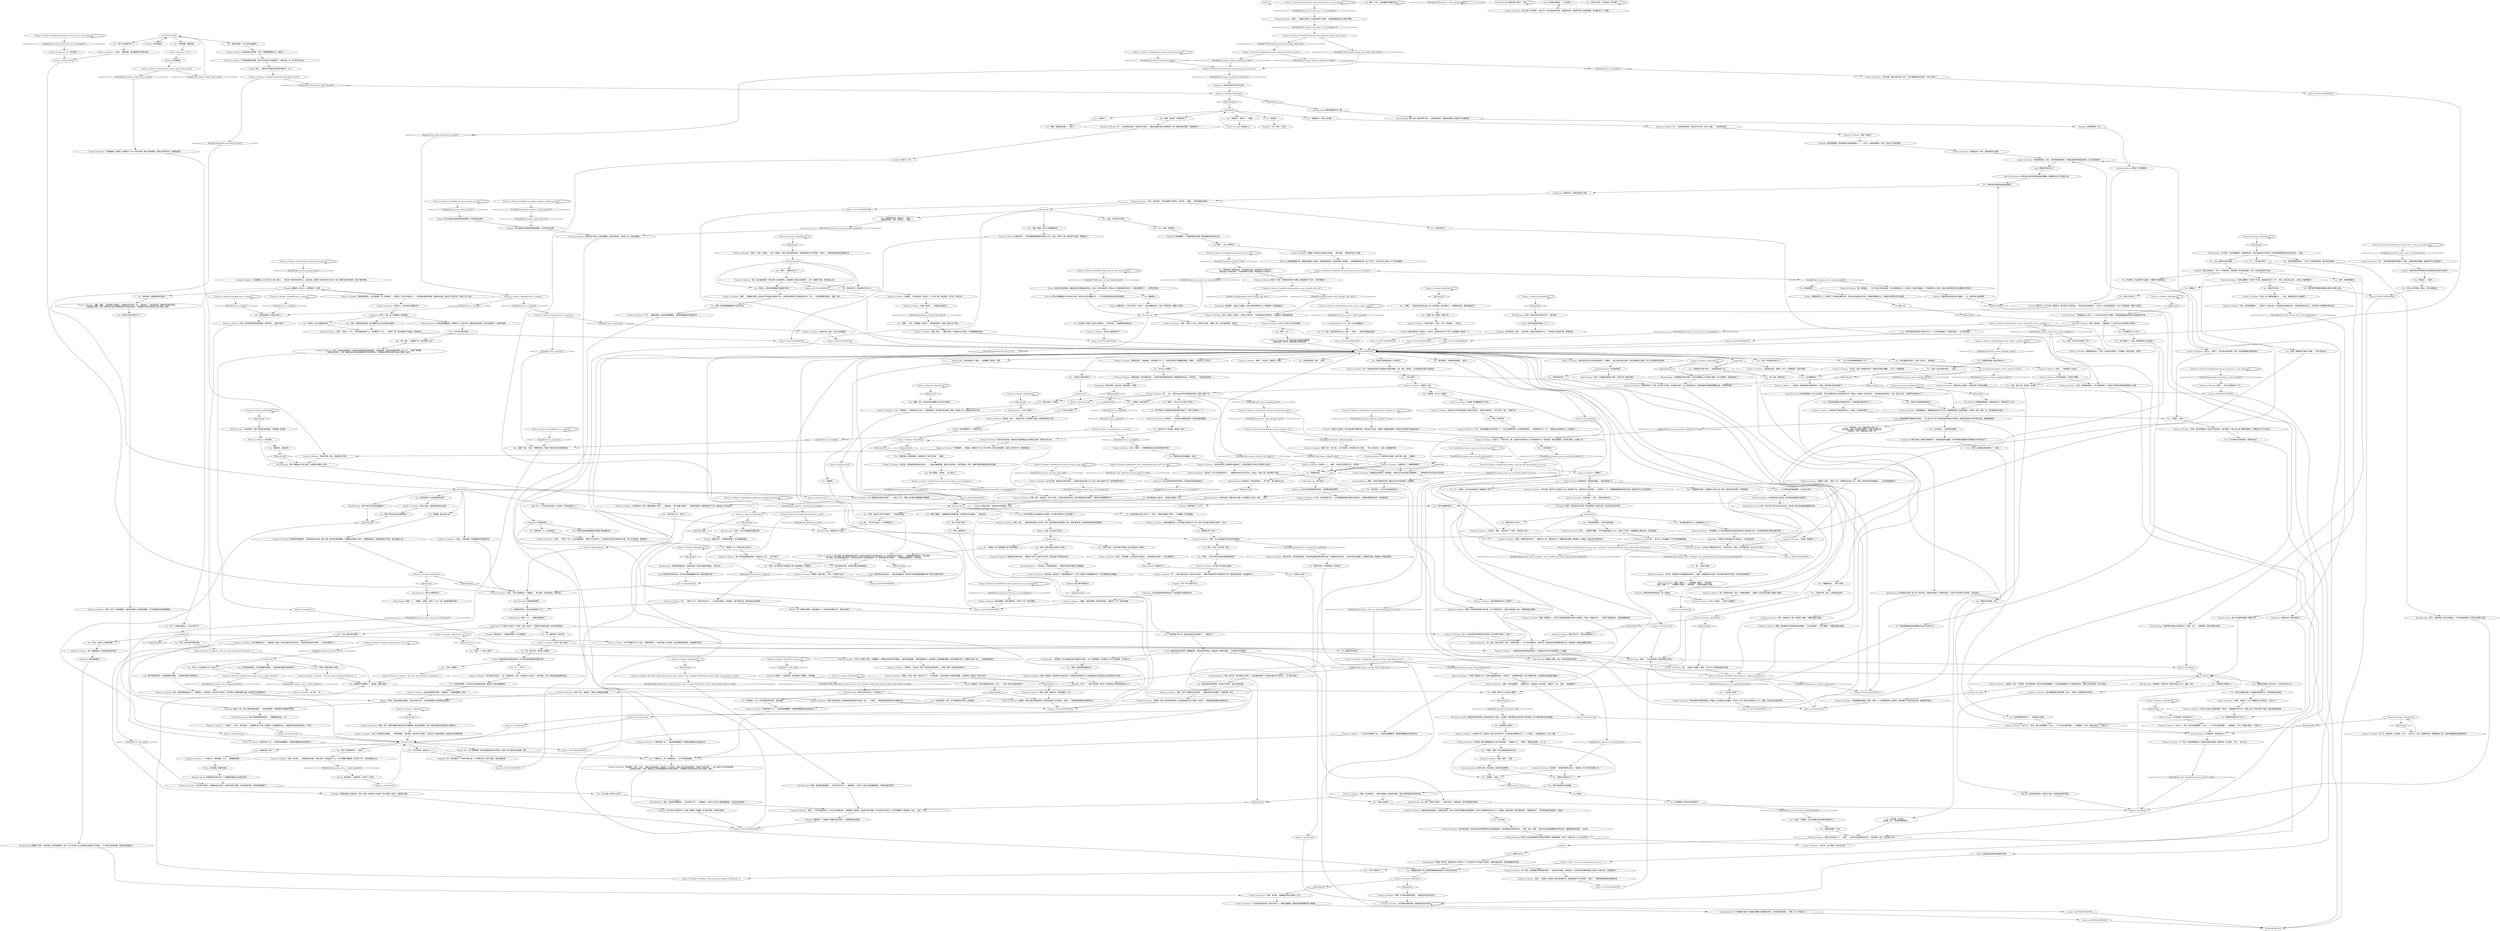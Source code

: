 # JAM / TOMMY
# At the plaza, near Kim's Kineema you may talk to an anxious truck driver. The man's come to stretch his legs. Here you will find information on: traffic jam, the closed gates, the other truck drivers, FALN. + Learn some background on the geography of Le Caillou. Possibly acquire one piece of the FALN clothing set. (Includes poetry white check.)
# ==================================================
digraph G {
	  0 [label="START"];
	  1 [label="input"];
	  2 [label="You: “不要紧。”[离开。]"];
	  3 [label="Jump to: [ACTUALMAINHUB]"];
	  4 [label="Tommy Le Homme: “这个嘛……呃……”"];
	  5 [label="Tommy Le Homme: “老兄，我还希望不会是她……”他咬紧嘴唇。“我只能说：她已经不在这里了。她不是什么邪恶的毒贩；而且我也不知道她在哪。”"];
	  6 [label="Drama: 吾辈不能说他在撒谎，大人。"];
	  7 [label="Empathy: 警督太累了，不想跟你发脾气，他只想继续调查。"];
	  8 [label="Jump to: [ACTUALMAINHUB]"];
	  9 [label="Tommy Le Homme: “刚刚*发生*的吗？”他双目圆睁，有些过度呼吸，“她*死*了吗？别告诉我她……”"];
	  10 [label="Tommy Le Homme: Variable[\"jam.tommy_drama_not_lie\"]"];
	  11 [label="Variable[\"jam.tommy_drama_not_lie\"]", shape=diamond];
	  12 [label="!(Variable[\"jam.tommy_drama_not_lie\"])", shape=diamond];
	  13 [label="Empathy: 所以这就是之前感受到的那种情绪。不过是*痴心妄想*。"];
	  14 [label="Tommy Le Homme: IsKimHere()"];
	  15 [label="IsKimHere()", shape=diamond];
	  16 [label="!(IsKimHere())", shape=diamond];
	  17 [label="Jump to: [rhymeshub]"];
	  18 [label="Tommy Le Homme: “老兄，堵車了。”他朝着那堆杂乱无序的货車摆了摆手。"];
	  19 [label="Tommy Le Homme: “又见面了，朋友。”他向你打了个召唤。“你在想什么呢？”"];
	  20 [label="Tommy Le Homme: “你还可以去街上的报亭看看，弗利多。”他指着港口的方向。“招牌上有3个字体T的那个就是。瑞瓦肖真的很奇怪……”"];
	  21 [label="You: “这是一个圣餐杯，在无声圣餐仪式的时候会递到你手上。”"];
	  22 [label="Empathy: 慢慢来，别太过火。这好像是个人问题……"];
	  23 [label="You: “想念一个人是什么感觉？”"];
	  24 [label="Tommy Le Homme: Variable[\"auto.is_raining\"]"];
	  25 [label="Variable[\"auto.is_raining\"]", shape=diamond];
	  26 [label="!(Variable[\"auto.is_raining\"])", shape=diamond];
	  27 [label="Tommy Le Homme: “老兄，感觉我还真是……卸下思想负担了。那些压力把我的诗歌韵律搞得乱七八糟。”"];
	  28 [label="You: “那我走了。”[离开。]"];
	  29 [label="Volition: 记住，你这样做是为了调查——这很重要。放松点。问吧。"];
	  30 [label="You: “关于你那位女司机朋友，我改变主意了……”"];
	  31 [label="Jump to: [decision hub]"];
	  32 [label="You: “抱歉，老兄。我不能向你透露警方正在进行的调查。”"];
	  33 [label="Kim Kitsuragi: “她跟你分享了这些？”"];
	  34 [label="Tommy Le Homme: Variable[\"jam.tommy_who_is_she_to_you_discussed\"]"];
	  35 [label="Variable[\"jam.tommy_who_is_she_to_you_discussed\"]", shape=diamond];
	  36 [label="!(Variable[\"jam.tommy_who_is_she_to_you_discussed\"])", shape=diamond];
	  37 [label="Jump to: [decision hub]"];
	  38 [label="You: “还有别的吗？比如说她现在在哪？”"];
	  39 [label="You: “还有一件别的事。”"];
	  40 [label="Empathy: *死*了吗？他说不出口……"];
	  41 [label="Tommy Le Homme: “不是她做的——相信我。如果发生了什么*不好*的事，那也不是她做的。虽然认识时间不长，但我很会看人。”"];
	  42 [label="Physical Instrument: 不用否认——你的身体*需要*感受到一些好运动服的触碰。"];
	  43 [label="Tommy Le Homme: “我猜，还是比我要好——我跟你说过，还有很多人会告发她。”他靠近了一些。“但是……她有麻烦吗？”"];
	  44 [label="Encyclopedia: 一辆货車，在卡尤和临近岛屿也被称为*货車*。这一台有够破的，有可能是一台FALN老破車，也许是A-6？"];
	  45 [label="You: “我不过是缪斯女神的容器。”"];
	  46 [label="Tommy Le Homme: “感觉就像永远，就像我就出生在这个环岛，而堵車是我唯一知道的事情。只有我，金属，轮胎，油，还有重油排出的废气……”"];
	  47 [label="Tommy Le Homme: “好吧。你确实给了*我*一些希望，我猜！”他朝你竖起大拇指。"];
	  48 [label="Tommy Le Homme: “没有更多尸体挂在更多树上，有那么一点惊讶的感觉。”"];
	  49 [label="Tommy Le Homme: IsKimHere()"];
	  50 [label="IsKimHere()", shape=diamond];
	  51 [label="!(IsKimHere())", shape=diamond];
	  52 [label="Tommy Le Homme: “哦，高档麻醉剂，非法武器之类的东西。”"];
	  53 [label="Tommy Le Homme: “除非我在路上的时候，他们把运动装备列为违禁品了。”"];
	  54 [label="Tommy Le Homme: “前妻吗？”"];
	  55 [label="You: 继续听。"];
	  56 [label="Tommy Le Homme: Variable[\"auto.is_raining\"]"];
	  57 [label="Variable[\"auto.is_raining\"]", shape=diamond];
	  58 [label="!(Variable[\"auto.is_raining\"])", shape=diamond];
	  59 [label="Tommy Le Homme: Variable[\"auto.is_snowing\"]"];
	  60 [label="Variable[\"auto.is_snowing\"]", shape=diamond];
	  61 [label="!(Variable[\"auto.is_snowing\"])", shape=diamond];
	  62 [label="Tommy Le Homme: “我……呃……看见你在女司机的货車附近晃荡。她惹上麻烦了吗？”"];
	  63 [label="You: “我不知道你觉得这些*老板*是什么人，不过听起来像是一个很好的安排——对于他们来说。”"];
	  64 [label="You: “我不会做那种事的！”"];
	  65 [label="Jump to: [ACTUALMAINHUB]"];
	  66 [label="You: “是啊，我的事情跟婚姻没有*任何*关系。”"];
	  67 [label="Tommy Le Homme: “谢谢你。和别人聊天真的挺好的。而且我知道开口并不容易。”他笑了。“希望你能找到解决问题的办法。”"];
	  68 [label="You: （继续。）“我永远也回不到从前。她一直在那里。该死的案子。一切都他妈该死。都他妈被诅咒了。”"];
	  69 [label="Kim Kitsuragi: “那这个暴力的生活包括贩毒吗？”"];
	  70 [label="You: “很抱歉，我必须这么做。”"];
	  71 [label="You: “谢谢，那我去找货車了。”[离开。]"];
	  72 [label="Tommy Le Homme: “什么？”"];
	  73 [label="Tommy Le Homme: Variable[\"jam.tommy_forced_him_to_out_instigator\"]"];
	  74 [label="Variable[\"jam.tommy_forced_him_to_out_instigator\"]", shape=diamond];
	  75 [label="!(Variable[\"jam.tommy_forced_him_to_out_instigator\"])", shape=diamond];
	  76 [label="Tommy Le Homme: “听着，老兄，赶紧滚开，好吗？快滚，让我自己惊恐发作吧。我不想再知道这件破事了。我再也不会跟警察说话了……”"];
	  77 [label="Tommy Le Homme: “我*告诉*过你不要去追她！我告诉过你的。”他有些过度呼吸。“出什么事了？她……她是不是……”"];
	  78 [label="Suggestion: 不要在别人面前讲他们不喜欢的人，也许真是对的……"];
	  79 [label="Conceptualization: 询问他的推论。"];
	  80 [label="Tommy Le Homme: IsKimHere()  and  Variable[\"pier.joyce_met\"] == false"];
	  81 [label="IsKimHere()  and  Variable[\"pier.joyce_met\"] == false", shape=diamond];
	  82 [label="!(IsKimHere()  and  Variable[\"pier.joyce_met\"] == false)", shape=diamond];
	  83 [label="Tommy Le Homme: Variable[\"jam.tommy_empathy_wishful_emotion\"]"];
	  84 [label="Variable[\"jam.tommy_empathy_wishful_emotion\"]", shape=diamond];
	  85 [label="!(Variable[\"jam.tommy_empathy_wishful_emotion\"])", shape=diamond];
	  86 [label="Tommy Le Homme: “是啊——你也是。注意安全，警探。”"];
	  87 [label="You: 他是一个诗人。用你最棒的诗篇打败他。"];
	  88 [label="You: Variable[\"jam.tommy_came_up_with_good_poetry\"]"];
	  89 [label="Variable[\"jam.tommy_came_up_with_good_poetry\"]", shape=diamond];
	  90 [label="!(Variable[\"jam.tommy_came_up_with_good_poetry\"])", shape=diamond];
	  91 [label="Tommy Le Homme: “指我们这些货車司机，也就是拉货的。有些人还在附近等着这些破事结束。大部分人都跑到别的地方去了。去喝酒，或者去嗑药。要不就是泡妞。”他尴尬地笑了。“倒不是说我在责备他们，真没有。”"];
	  92 [label="Tommy Le Homme: “没有。我不抽。”他朝着身后的大货車点了点头……"];
	  93 [label="Tommy Le Homme: “我没有，老兄，不可能的。我不想惹麻烦。情况本来就有够糟的了。这次交通堵塞引起了大家的激烈抗议，我担心形势会变得一发不可收拾。”"];
	  94 [label="You: “也许*我*也应该罢工……”"];
	  95 [label="Perception (Smell): 喂——他不是，正在抽烟吗？空气中都是那股味道。"];
	  96 [label="Endurance: 你确定自己*没有*肺癌吗？"];
	  97 [label="Tommy Le Homme: “别搞的这么生疏嘛。”他伸出两个手指向你致敬。"];
	  98 [label="Tommy Le Homme: Variable[\"jam.tommy_whitec_empathy_family\"]"];
	  99 [label="Variable[\"jam.tommy_whitec_empathy_family\"]", shape=diamond];
	  100 [label="!(Variable[\"jam.tommy_whitec_empathy_family\"])", shape=diamond];
	  101 [label="Tommy Le Homme: “也许会吧。我们尽力让彼此在一起。我*希望*不会，但是你永远不会知道……”他停顿了一下。“我猜要谢谢那些晦涩的话语。我会保证不让它们变成现实。”"];
	  102 [label="You: “嗯啊——不对。它更像是一种声音。一种黑暗的回声，和我一起混入这个现实。”"];
	  103 [label="Tommy Le Homme: Variable[\"TASK.report_to_the_tribunal_done\"]"];
	  104 [label="Variable[\"TASK.report_to_the_tribunal_done\"]", shape=diamond];
	  105 [label="!(Variable[\"TASK.report_to_the_tribunal_done\"])", shape=diamond];
	  106 [label="Tommy Le Homme: Variable[\"jam.tommy_forced_him_to_out_instigator\"]"];
	  107 [label="Variable[\"jam.tommy_forced_him_to_out_instigator\"]", shape=diamond];
	  108 [label="!(Variable[\"jam.tommy_forced_him_to_out_instigator\"])", shape=diamond];
	  109 [label="Jump to: [ACTUALMAINHUB]"];
	  110 [label="Tommy Le Homme: “是啊，对我来说肯定不好——或者你也一样。我愿意分给一个倒霉的城市警察一两枚硬币。如果说，我自己有*四枚*的话。”"];
	  111 [label="You: “所以你破产了。明白。我想想还有什么要问的……”"];
	  112 [label="Tommy Le Homme: “好眼力，老兄。是的，她年纪不小了，不过很可靠。”他亲切地拍了拍货車的侧面。“我和她在一起度过了*很长*时间。”"];
	  113 [label="Inland Empire: 想念一个人——就是这种感觉吗？"];
	  114 [label="Tommy Le Homme: “见鬼，老兄……这种问题你找别人去问吧，好吗？这里有很多司机都受不了她。或者*害怕*她。他们绝对会很乐意出卖她的。”"];
	  115 [label="Tommy Le Homme: “好吧。我不想当屠夫。而且也不想当骑士。我只想做一个晚上可以安心睡觉的普通人。稍微有点小名气也无妨。”"];
	  116 [label="Jump to: [EXTHUBFOREVER]"];
	  117 [label="You: “‘她毁了我。他妈的，她毁了我。’”"];
	  118 [label="Tommy Le Homme: “是啊……”他不知道该说什么，所以他只是重复着：“是啊是啊，我明白。这些是*你的*韵脚，它们来源于你的生活。它们尽管粗野，但却诚实。所以……谢了，老兄。”"];
	  119 [label="Jump to: [ACTUALMAINHUB]"];
	  120 [label="You: “这人是谁。她叫什么名字？”"];
	  121 [label="Tommy Le Homme: Variable[\"jam.tommy_who_is_culprit_opened\"]"];
	  122 [label="Variable[\"jam.tommy_who_is_culprit_opened\"]", shape=diamond];
	  123 [label="!(Variable[\"jam.tommy_who_is_culprit_opened\"])", shape=diamond];
	  124 [label="Tommy Le Homme: IsKimHere()"];
	  125 [label="IsKimHere()", shape=diamond];
	  126 [label="!(IsKimHere())", shape=diamond];
	  127 [label="Tommy Le Homme: “呃……”他叹了口气。“看来*现在*有了——不过我们没聊过。你知道的，我们只聊生活。她会说些自己的想法……”"];
	  128 [label="Logic: 嗯……那个灰头发女人。也许她知道什么？"];
	  129 [label="Tommy Le Homme: “哇。搞得我差点快犯心脏病了……”他松了口气。“是啊，我*真的*需要重新开始抽烟。”"];
	  130 [label="You: “我们走吧，金。”[离开。]"];
	  131 [label="Tommy Le Homme: IsKimHere()"];
	  132 [label="IsKimHere()", shape=diamond];
	  133 [label="!(IsKimHere())", shape=diamond];
	  134 [label="Tommy Le Homme: “我真的不能，老兄。我没那么*天真*。”"];
	  135 [label="Empathy: 他松了一口气。"];
	  136 [label="Tommy Le Homme: “不是她做的。相信我，如果发生了什么*不好*的事，那也不是她做的。虽然认识时间不长，但我很会看人。”"];
	  137 [label="Empathy: 他不敢相信。"];
	  138 [label="You: “她心烦意乱。然后就……这么发生了。”"];
	  139 [label="Tommy Le Homme: 他的呼吸无法平静。“老兄，我需要稍微喘口气，请原谅……”"];
	  140 [label="Tommy Le Homme: Variable[\"jam.tommy_forced_him_to_out_instigator\"]"];
	  141 [label="Variable[\"jam.tommy_forced_him_to_out_instigator\"]", shape=diamond];
	  142 [label="!(Variable[\"jam.tommy_forced_him_to_out_instigator\"])", shape=diamond];
	  143 [label="Empathy: 今天，明天，*永远*。"];
	  144 [label="Tommy Le Homme: “呼……这样对她比较好。而且对*你*也好——最好还是集中精力去抓那些坏人吧。雇佣兵啊之类的。到处都有坏人……”"];
	  145 [label="Kim Kitsuragi: “我真是的。如果不是，我就不会加入RCM。保重，先生。”"];
	  146 [label="You: “工会有什么需求？”"];
	  147 [label="Inland Empire: 你发现自己和这个男人有一些共同点。你甚至给他留下了深刻的印象。不过你下次照*镜子*的时候，记住这些话……"];
	  148 [label="You: “不是开玩笑，老兄。让警察见鬼去吧。”"];
	  149 [label="Tommy Le Homme: “好像是……码头那边出了点状况。工人们封了路。提出需求。进不去，也出不来。”"];
	  150 [label="Tommy Le Homme: “我能理解你的感受，朋友。想念一个人的感觉挺好的。我喜欢。我知道除了这里的这些东西，我还拥有*更多*。”"];
	  151 [label="You: “等等，那你为什么还在这儿瞎晃？”"];
	  152 [label="Tommy Le Homme: “所以，你应该意识到如果事先宣布的话，那下套就不管用了，对吧？”"];
	  153 [label="You: “我想念我的枪。我把它搞丢了。”"];
	  154 [label="Tommy Le Homme: “淋着雨，堵在半路上，老兄。你在想什么呢？”"];
	  155 [label="Tommy Le Homme: “那就祝你好运了，老兄。你也挺不容易的，不过看看，你还在呼吸，不是吗？”"];
	  156 [label="Tommy Le Homme: “管他妈的呢，”他耸耸肩。“现在我是个坏人了。总有比怀恨在心更重要的事情。没事的——你也吃了不少苦头。”"];
	  157 [label="You: “你知道那个死人吗？就是挂在旅社后院的那个？”（指向院子。）"];
	  158 [label="You: “所以你觉得别人出卖她是可以接受的。你只是不想把*自己*的手弄脏？”"];
	  159 [label="You: “她是个嫌疑人，我需要你告诉我她在哪。不然我没法完成调查。”（逼迫汤米。）"];
	  160 [label="You: “好吧，那我暂时不谈这个问题。”（想个别的办法。）"];
	  161 [label="You: “你说的有道理，不过现在还不是戒掉的时候。我还有一起凶杀案要破呢。”"];
	  162 [label="Drama: 很容易看出来他说的是实话。他不愿意去窥探那些黑暗的东西。"];
	  163 [label="Tommy Le Homme: “当然了，老兄，没问题……还有，谢谢你。和别人聊天真的挺好的。而且我知道开口并不容易。”他笑了。“希望你能找到解决问题的办法。”"];
	  164 [label="Kim Kitsuragi: “看在*老天爷*的份上，你在做什么？”"];
	  165 [label="Kim Kitsuragi: “是的。而且我也要谢谢你——因为你停下来了。”他看着你。“我们手上还有个毒品案要调查。不如现在就开始吧？”"];
	  166 [label="Tommy Le Homme: “幸亏我*不知道*。大家都叫她‘女司机’。她的名字是个秘密。对于我来说也是。现在我知道原因了。”"];
	  167 [label="Jump to: [Untitled hub]"];
	  168 [label="You: “我不能就这么‘随它去’，这是警方调查的一部分。”"];
	  169 [label="You: “她跟你分享了这些？”"];
	  170 [label="Pain Threshold: 我就没那么肯定了，汤米。"];
	  171 [label="Inland Empire: 想象一下。一场爆炸。*星爆*。再见了，这个人类，金钱和机器的世界……"];
	  172 [label="Tommy Le Homme: “上周五。”他眨眨眼，现在眼睛是半空洞的状态。"];
	  173 [label="You: “她什么时候离开的？”"];
	  174 [label="You: “她还活着。她企图逃跑，但是却射中了自己的大腿。”（撒谎）"];
	  175 [label="Kim Kitsuragi: “我们走吧。”"];
	  176 [label="Tommy Le Homme: Variable[\"jam.tommy_told_him_ruby_dead\"]"];
	  177 [label="Variable[\"jam.tommy_told_him_ruby_dead\"]", shape=diamond];
	  178 [label="!(Variable[\"jam.tommy_told_him_ruby_dead\"])", shape=diamond];
	  179 [label="You: “等等——所以你*确实*知道这里贩毒的事情？”"];
	  180 [label="Tommy Le Homme: “也许吧。不过*其他*人的生活不是。”"];
	  181 [label="Composure: 他努力做出一副若无其事的样子，但是里面却有些僵硬，似乎想把某种温暖的东西隐藏在冰冷的外表之下。"];
	  182 [label="Tommy Le Homme: “只是逗你玩呢。没事的，对于一个警察来说，你挺不错的。”"];
	  183 [label="You: “喂，老兄。警察也是人。”"];
	  184 [label="Tommy Le Homme: “我懂。当词句绝妙*融合*的时候，这个世界就可控了。很高兴你我意见一致。”他朝你竖起大拇指。"];
	  185 [label="Tommy Le Homme: Variable[\"jam.tommy_prejudice_modifier\"] == true"];
	  186 [label="Variable[\"jam.tommy_prejudice_modifier\"] == true", shape=diamond];
	  187 [label="!(Variable[\"jam.tommy_prejudice_modifier\"] == true)", shape=diamond];
	  188 [label="You: “我喜欢你的风格，老兄。”"];
	  189 [label="Tommy Le Homme: “还有什么？”他想了想。“哦，这真的不是我的专长。我只是乖乖干活，老实拿钱。我还有事要做，还有地方要去。大家都一样。”"];
	  190 [label="lyingpoems"];
	  191 [label="You: “话说，你这車拉的是什么？”"];
	  192 [label="You: “我听说有个司机是女的，不过我没见过她。你知道这位*女司机*吗？”\n“我听说有个司机是女的，不过她好像不在这里。你知道这位*女司机*吗？”"];
	  193 [label="Tommy Le Homme: IsKimHere()"];
	  194 [label="IsKimHere()", shape=diamond];
	  195 [label="!(IsKimHere())", shape=diamond];
	  196 [label="You: “好吧。我还有别的问题。”（总结。）"];
	  197 [label="Tommy Le Homme: “啊，老兄，我和麻醉剂有很深的交情了。”他双手枕在脑后，身体后仰。“在自己知觉的精神海浪上享受过一些好时光，你知道的吧？”"];
	  198 [label="You: “什么？没有，当然没有。”"];
	  199 [label="Tommy Le Homme: “哦，你知道的……”这个想法让他兴奋起来。“汤米·霍姆会成为一个音乐家。*道白式演唱法*。不过是跟节拍一起的。在路上我有很多时间可以磨练自己的技巧。”"];
	  200 [label="You: 它通向哪里？"];
	  201 [label="You: 摆脱茫然的状态。"];
	  202 [label="You: “一个只有我知道的幽暗阴影，名为旧日之物。”"];
	  203 [label="You: “前妻？不是。它是一个罪孽的存在，穿越了所有存在的位面来猎杀我。”"];
	  204 [label="Tommy Le Homme: “现在它正在变成一个……某种……”他在寻找正确的表达方法。“白雪地狱，老兄。你在想什么呢？”"];
	  205 [label="Tommy Le Homme: “老兄，那天真是糟透了……我错过了大部分战斗，但是我听说场面挺大的。”他若有所思地点点头。“而且还有一种强烈的*终结*感。”"];
	  206 [label="Tommy Le Homme: “也许我应该保持低调，趁着还有机会多写写诗。”"];
	  207 [label="rhymeshub"];
	  208 [label="You: “简直疼的要命，老兄。”"];
	  209 [label="Tommy Le Homme: “圣餐，挺好的……”他被这些话迷住了。"];
	  210 [label="Reaction Speed: 罢工也许能帮你躲避一两颗子弹。"];
	  211 [label="Tommy Le Homme: “好吧，老兄，我信你。”他脸上的表情有些滑稽。"];
	  212 [label="Jump to: [Untitled hub]"];
	  213 [label="Tommy Le Homme: “二维狩猎者？哇……听起来真挺糟糕的。希望我的婚姻别出现这种状况。”"];
	  214 [label="Drama: 大人，出于某种原因，他并没有留意您的反对意见，还是认为它*就是*你的前妻。奇怪……"];
	  215 [label="You: “我问你谁在指挥贩毒。你说你不*知道*。现在又说你知道。”"];
	  216 [label="Volition: 这家伙拥有惊人的意志力。老实说，在那群*知识分子*中间，他是我唯一相信的一个。"];
	  217 [label="Conceptualization: 不！住手！他已经很窘迫了。"];
	  218 [label="Jump to: [Untitled hub]"];
	  219 [label="Tommy Le Homme: “是怎么想的。给她带来的麻烦之类的。”"];
	  220 [label="Tommy Le Homme: “不，我不知道。”"];
	  221 [label="Tommy Le Homme: “抱歉，”他双目圆睁，有些过度呼吸，“她是*死*了吗？别告诉我她……”"];
	  222 [label="Tommy Le Homme: “别告诉我。赶紧走开，不要再跟我说话了，好吗？我再也不会跟警察说话了。我不想再掺合这种破事。”"];
	  223 [label="Physical Instrument: 研究这些‘韵律’显然会导致肌肉萎缩。你要保证自己不对诗歌上瘾。"];
	  224 [label="Tommy Le Homme: Variable[\"tc.ruby_red\"]"];
	  225 [label="Variable[\"tc.ruby_red\"]", shape=diamond];
	  226 [label="!(Variable[\"tc.ruby_red\"])", shape=diamond];
	  227 [label="Empathy: 这样更像*他*一些。"];
	  228 [label="Tommy Le Homme: “你*其实*并不是这么想的。”"];
	  229 [label="Tommy Le Homme: “不，老兄，我说的都是真话。我真的没想到会是她。她挺好的。有点混乱，不过——是个好人。”"];
	  230 [label="Tommy Le Homme: “没什么了，老兄。我们只是稍微聊了一会儿——关于生活之类的事情……”他看着你。“所以，她遇上麻烦了，还是什么？”"];
	  231 [label="Tommy Le Homme: “是啊，想象一下——已经整整一星期了。”他窃笑到。\n“是啊，想象一下——已经整整一星期了。”他窃笑到——很欣赏挖掘自己风格。"];
	  232 [label="You: “这还真是……很奇怪的恭维呢。”"];
	  233 [label="You: “我没明白你刚才说了些什么。”"];
	  234 [label="Jump to: [ACTUALMAINHUB]"];
	  235 [label="Tommy Le Homme: “我想念我的家人。他们是我的一切，我的妻子……我的第二个孩子也快出生了……他们就在德奥拉等我。而我却在这里，困在这个烂摊子里，离家十万八千里。”"];
	  236 [label="You: “喂，汤米——说漏嘴了吧。你在烦恼什么呢？”"];
	  237 [label="Tommy Le Homme: “也许吧。警察拿的也不多，工作时间又长。而且，还有可能中枪。所以为什么不呢？”"];
	  238 [label="Jump to: [ACTUALMAINHUB]"];
	  239 [label="Tommy Le Homme: “我听到传言说公司代表也来城里了。好像是……罢工谈判专家之类的。他们知道是怎么回事，有什么具体需求啊之类的。”"];
	  240 [label="You: “你看起来像是个知道*毒品*的人。”"];
	  241 [label="Empathy: 他的眼睛里？一种略显熟悉的渴望。散发着褐色和金色的光点。"];
	  242 [label="Tommy Le Homme: 他摸了摸下巴。“那你来这里做什么？”"];
	  243 [label="Kim Kitsuragi: 警督闭上双眼，发出一声响亮而悠长的叹息。"];
	  244 [label="Shivers: 你可以忽略像迷宫一样复杂的小路，但你永远也无法摆脱它们——它们已经深深烙印在你的灵魂深处。"];
	  245 [label="You: 边界上方是什么？"];
	  246 [label="Tommy Le Homme: “七海德奥拉。在卡尤的另一端，基本上——是在另一座叫劳伦泰的岛上，远离大陆。那里有个属于我们的小地方。我几乎能听见孩子的笑声，每当下雪的时候……”"];
	  247 [label="Tommy Le Homme: DayCount() > 1"];
	  248 [label="DayCount() > 1", shape=diamond];
	  249 [label="!(DayCount() > 1)", shape=diamond];
	  250 [label="Jump to: [EXTHUBFOREVER]"];
	  251 [label="Tommy Le Homme: “是啊，也许我应该保持低调……趁着还有机会多写写诗。”"];
	  252 [label="Kim Kitsuragi: 警督插了进来。“我们收到一条可靠的线索，先生。这个环岛有人正在等待港口运来的大宗货物——为了搬上他们的货車，然后开到加姆洛克。”"];
	  253 [label="Rhetoric: 放松，他只是在开玩笑。"];
	  254 [label="Reaction Speed: 他说得对，还有其他选项——举个例子，那个种族主义者。"];
	  255 [label="Tommy Le Homme: “你当然是了，老兄。”他用力地点点头。"];
	  256 [label="Tommy Le Homme: “和别人聊天挺好的。我知道说出那些事并不容易，所以……”他笑了。“希望你能找到解决自己问题的办法。”"];
	  257 [label="Tommy Le Homme: IsKimHere()"];
	  258 [label="IsKimHere()", shape=diamond];
	  259 [label="!(IsKimHere())", shape=diamond];
	  260 [label="Rhetoric: 呸。情绪化的修辞。他知道些什么，而且他没有跟你分享。那才是*事实*。"];
	  261 [label="You: “等等。她的想法？”"];
	  262 [label="Tommy Le Homme: “给你。”他从口袋里拿出一个钥匙扣——看了看它，然后递给你。沉默不语……"];
	  263 [label="keyinthehub"];
	  264 [label="Suggestion: 告诉他这真的不是个好主意。"];
	  265 [label="Tommy Le Homme: Variable[\"jam.tommy_greeting_done\"]"];
	  266 [label="Variable[\"jam.tommy_greeting_done\"]", shape=diamond];
	  267 [label="!(Variable[\"jam.tommy_greeting_done\"])", shape=diamond];
	  268 [label="You: “那个种族主义者把她的货車位置告诉我们了。我们只是搜查了一下。”"];
	  269 [label="Tommy Le Homme: “有一点。她挺好的。有点混乱，不过——是个好人。她上个星期离开的。把钥匙留给了我，如果交通疏散的话就帮她停車。”"];
	  270 [label="Kim Kitsuragi: “关于她的事，你还知道什么？”"];
	  271 [label="Untitled hub"];
	  272 [label="Tommy Le Homme: “你说这个野性美人吗？”他用大拇指指向货車。“当然是了，它就像你的皮疹一样让你欲罢不能。你对重型货运机械感兴趣吗？”"];
	  273 [label="Conceptualization: 你*最棒的*诗篇？你怕是连*糟糕*的诗篇都没有吧，只有风滚草和酒渍……等等，别！你在做什么？！"];
	  274 [label="Electrochemistry: 你真的很需要抽烟。你需要它们！去弄点吧。你确定他没有骗你？你怎么能相信一个货車司机呢。"];
	  275 [label="You: “我是个警察，我什么问题都能解决。”"];
	  276 [label="You: “为什么要叫汤米·霍姆？”"];
	  277 [label="You: “我*挺好*的，我没有想念*任何人*。”"];
	  278 [label="You: “你的婚姻一定也会发生这种状况。”"];
	  279 [label="Tommy Le Homme: “来自另一个……星球，”他说完之后转向了你，“你好啊。”"];
	  280 [label="Tommy Le Homme: Variable[\"jam.tommy_tribunal_alt_greet\"]"];
	  281 [label="Variable[\"jam.tommy_tribunal_alt_greet\"]", shape=diamond];
	  282 [label="!(Variable[\"jam.tommy_tribunal_alt_greet\"])", shape=diamond];
	  283 [label="You: “在那个地方，你会气喘吁吁地换个永远不是你本人的身份。”"];
	  284 [label="You: “你被捕了。”"];
	  285 [label="You: “那个女司机*在哪*？”"];
	  286 [label="Tommy Le Homme: “我……我还觉得你跟别的警察不一样呢。”他凝视着你的眼睛，身体里有什么东西崩溃了。"];
	  287 [label="Rhetoric: 等等。这家伙说他们是朋友，然后又说是*熟人*。然后他觉得别人出卖她就没问题吗？"];
	  288 [label="Tommy Le Homme: “还有什么能帮你的吗？”"];
	  289 [label="Tommy Le Homme: “是啊，果然如此——你的工作就是搞清楚所有*细小*的事情，不是吗？而我的工作……”他拍了拍货車背后，“就是运输运动裤。”"];
	  290 [label="You: “不管是什么，有一件事很肯定——它*不是*我的前妻。”"];
	  291 [label="Untitled hub (02)"];
	  292 [label="Empathy: 也许，偶尔展现一下*你的*同理心是一个不错的主意？只是个建议。现在先继续吧。"];
	  293 [label="Tommy Le Homme: “一个朋友？一个熟人。我不知道……这里堵的这么严重，她是唯一可以跟我聊天的人。她是我不想出卖给法律的人，好吗？”"];
	  294 [label="Electrochemistry: 它就在这里。答案*就在*这里。你只需要开口问他。来吧——问吧！"];
	  295 [label="Tommy Le Homme: “我能明白你的感觉，我的朋友。*知道*自己在想念谁已经很困难了……那种想念似乎并没有多大的好处。”"];
	  296 [label="You: “这里出什么事了？”"];
	  297 [label="Drama: 或者您是在学校学的？更重要的是：如果真是这样的话，谁能证明？顺其自然吧——您*值得*欢呼和喝彩。"];
	  298 [label="Tommy Le Homme: “他不是我们的司机——这一点我能肯定。另外，还真没有人问过这个。我忙得很，不会一直耗在这里浪费时间的。”"];
	  299 [label="Tommy Le Homme: “分析搁浅在一大片由货車和悲伤沮丧的货車司机汇成的海洋中央，它的基本结构和心理状态是怎样的。”"];
	  300 [label="Tommy Le Homme: “老兄，放松点。我戒了，已经有一段时间了。有些承诺是必须遵守的。”他看着你，眼里满是怜悯。"];
	  301 [label="Untitled hub"];
	  302 [label="Tommy Le Homme: Variable[\"reputation.the_law\"] >=6"];
	  303 [label="Variable[\"reputation.the_law\"] >=6", shape=diamond];
	  304 [label="!(Variable[\"reputation.the_law\"] >=6)", shape=diamond];
	  305 [label="Jump to: [strikehub]"];
	  306 [label="Empathy: 你就知道这么点破玩意，汤米？该死。你知道什么叫难吗？男人跟男人*说话*，真是难上加难……"];
	  307 [label="Encyclopedia: 下套是一种手法，指的是执法人员诱导一个人承认他们本不可能犯下的罪行。通常会通过权谋、劝导或者欺诈的手段。"];
	  308 [label="Tommy Le Homme: “你说什么？”他从回忆中摆脱出来。"];
	  309 [label="You: “德奥拉？”"];
	  310 [label="You: “你什么也不用做，别担心。警方会调查的。”"];
	  311 [label="Jump to: [EXTHUBFOREVER]"];
	  312 [label="Tommy Le Homme: “我听过传言。我们说话的时候，其他司机看我的表情有些*奇怪*。而且她也告诉过我——说自己的生活很暴力。但是我不怕她。更像是*为*她担惊受怕。”"];
	  313 [label="Logic: 有一个人你还没问过话呢。也许第三个司机知道些什么？"];
	  314 [label="You: “你为什么有钥匙？”"];
	  315 [label="Tommy Le Homme: “我们就是我们。而你是个警察。”"];
	  316 [label="Drama: 话说……像这样分享案件信息真的*明智*吗，大人？"];
	  317 [label="Jump to: [ACTUALMAINHUB]"];
	  318 [label="Empathy: 因为*我*而死的吗？"];
	  319 [label="Volition: 他不想再插手了。他承受不起。"];
	  320 [label="Empathy: 他还是——抱有希望。这只是他的一厢情愿，不是欺骗。"];
	  321 [label="Reaction Speed: 也许她把它染成*红色*了？提图斯说露比的头发是红色的……"];
	  322 [label="Tommy Le Homme: IsKimHere()"];
	  323 [label="IsKimHere()", shape=diamond];
	  324 [label="!(IsKimHere())", shape=diamond];
	  325 [label="You: “我想我可能是个真正的诗人。而且已经牢记于心。”"];
	  326 [label="You: “还有什么是我应该知道的吗？”（总结。）"];
	  327 [label="Jump to: [ACTUALMAINHUB]"];
	  328 [label="Tommy Le Homme: IsKimHere()"];
	  329 [label="IsKimHere()", shape=diamond];
	  330 [label="!(IsKimHere())", shape=diamond];
	  331 [label="Tommy Le Homme: “我得保护好这些东西——要是丢了东西，老板可不会开恩。而且这给了我写诗的时间。”"];
	  332 [label="Tommy Le Homme: “讲个笑话都不行吗，老兄。”他咧开嘴笑了。“我拉的是FALN货物。大部分都是体育用品。运动服啊之类的。”"];
	  333 [label="You: “你拉的FALN运动服，能送我一套吗？”"];
	  334 [label="Jump to: [Untitled hub]"];
	  335 [label="Tommy Le Homme: “但是……谢谢你。能和别人聊天真的挺好的。而且我知道开口并不容易。”他笑了。“希望你能找到解决问题的办法。”"];
	  336 [label="Tommy Le Homme: “但是……”他停了下来，让记忆慢慢消散。“那些日子已经过去了。现在我的生活因为其他东西上瘾。你为什么要问呢，我的朋友？”"];
	  337 [label="Tommy Le Homme: “老兄，那可是很严重的犯罪指控。你是打算……给我下套吗？”"];
	  338 [label="Tommy Le Homme: “你把枪弄丢了？天啦，这可是个坏消息。特别是在这里，马丁内斯这种地方。希望你能赶在事情变得糟糕之前，尽快把它找到。”"];
	  339 [label="Jump to: [pregreethub]"];
	  340 [label="Tommy Le Homme: Variable[\"jam.tommy_forced_him_to_out_instigator\"]"];
	  341 [label="Variable[\"jam.tommy_forced_him_to_out_instigator\"]", shape=diamond];
	  342 [label="!(Variable[\"jam.tommy_forced_him_to_out_instigator\"])", shape=diamond];
	  343 [label="Tommy Le Homme: “接下来呢？你打算回加姆洛克吗？有消息说本地的工会在幕后操纵一切，我觉得这案子已经结了……即使最后好像变成了一场大混乱。”\n“接下来呢？你打算回加姆洛克吗？有消息说本地的工会在幕后操纵一切，我觉得这案子已经结了……即使最后好像变成了一场大混乱。”"];
	  344 [label="Tommy Le Homme: “哈，没有。我在开玩笑，老兄。”他咧开嘴笑了。“FALN的生意很好，也很干净。我这車拉的基本都是运动产品。你知道的，就是运动服啊之类的。”"];
	  345 [label="Suggestion: 别装机灵了。最好还是直入主题。"];
	  346 [label="Tommy Le Homme: “你看，老兄，我努力想躲开瑞瓦肖这个犯罪腹地。我在这里就是个过客。那些问题你还是找其他人调查的好。”"];
	  347 [label="Kim Kitsuragi: “是的，大家都知道你是*法律*。你真不用一直挂在嘴边。”"];
	  348 [label="You: “等等，什么？”"];
	  349 [label="Empathy: 他见过你这种人。作为一个货車司机，他熟悉每一种已知的成瘾、冲动、还有自我毁灭的习惯。"];
	  350 [label="Kim Kitsuragi: “是的——不过你继续吧。你刚问到罢工的事。”"];
	  351 [label="Untitled hub"];
	  352 [label="Tommy Le Homme: “我没事的，老兄，只是……堵車让我有些低落。这些废气，化学彩虹，框架上伸出来的柏油帆布，还有停下来的引擎……”男人迷失在了自己的话语里。\n“你真的是*法律*，对吧？我明白这么直白地观察和好打听是天经地义，但是确实对你的谈话技巧没多大帮助，是吧？”"];
	  353 [label="Tommy Le Homme: “不过——幽暗的阴影。听起来真挺糟糕的。希望我的婚姻别出现这种状况……”"];
	  354 [label="Tommy Le Homme: “当然，老兄，如果你这么说的话……”看起来他并没有相信。“但是你看，老兄……”"];
	  355 [label="Tommy Le Homme: “我没有，老兄——我告诉过你，我*希望*不是她。希望她没有卷入其中。”"];
	  356 [label="Tommy Le Homme: “蓝色和紫色的，染的。”他不情愿地回答着。“她到这里来的时候是紫色的。走之前是蓝色的。”"];
	  357 [label="You: “我听说*每个人*都害怕她。你不怕吗？”"];
	  358 [label="Tommy Le Homme: IsKimHere()"];
	  359 [label="IsKimHere()", shape=diamond];
	  360 [label="!(IsKimHere())", shape=diamond];
	  361 [label="Tommy Le Homme: 然后他把东西递给你。“她的货車还在这里。就在下面，经过菲利普的雕像，”他朝着纪念碑挥了挥手。“車厢是绿色的。用钥匙就能打开进去。我只知道这么多。”"];
	  362 [label="Tommy Le Homme: “我想一定是的。”"];
	  363 [label="Tommy Le Homme: “*仁慈*。彻头彻尾的仁慈——你们警察继续锻炼*那块*肌肉的话，大家都会更愿意配合的，你知道的吧。”"];
	  364 [label="Tommy Le Homme: IsKimHere()"];
	  365 [label="IsKimHere()", shape=diamond];
	  366 [label="!(IsKimHere())", shape=diamond];
	  367 [label="Endurance: 你让他有些轻微的惊恐发作。他没有能力处理这种状况。"];
	  368 [label="Kim Kitsuragi: “啊，是的。野松公司来的……”他做下笔记。“我很肯定，我们很快就会见到她。”"];
	  369 [label="You: “我觉得这些词是我编的，没错。”"];
	  370 [label="Perception (Smell): 东面吹来的风夹杂着一股浓厚的味道，原油、工业废液、重金属和其它现代副产品的味道。你几乎能*尝到*其中的滋味。"];
	  371 [label="Tommy Le Homme: IsKimHere()"];
	  372 [label="IsKimHere()", shape=diamond];
	  373 [label="!(IsKimHere())", shape=diamond];
	  374 [label="Jump to: [Tommy Le Homme: \"The man taps his fingers rhythmical...\"]"];
	  375 [label="Tommy Le Homme: IsKimHere()"];
	  376 [label="IsKimHere()", shape=diamond];
	  377 [label="!(IsKimHere())", shape=diamond];
	  378 [label="Shivers: 通往古老的旧南城，通往瑞瓦肖市郊最遥远的地方。穿过一块块方格农田，然后向上汇聚到埃斯佩兰斯河，一路经过蒙特马丁……边界正在靠近。"];
	  379 [label="Tommy Le Homme: “老兄，你还活着！”他评估着眼下的情况。“差不多……算是……某种活着的状态吧。”"];
	  380 [label="Jump to: [You: \"\"Let me be straight with you. I'm t...\"]"];
	  381 [label="Tommy Le Homme: “什么？”他抬起头。“但是我*告诉*过你——她是我朋友！请不要让我出卖她，警探。去找别人吧。这里还有*很多*司机……”"];
	  382 [label="Tommy Le Homme: “有那么糟糕吗？”他吹了声口哨，看起来突然老了十岁。“老兄，我应该怎么做……我怎么才能帮到她？”"];
	  383 [label="You: “我有问过你的*意见*吗？”"];
	  384 [label="Empathy: 就像这样——他溜到了你鞭长莫及的地方，大喊很可能也没有用。"];
	  385 [label="Drama: 他没撒谎。他喜欢结局。"];
	  386 [label="Tommy Le Homme: IsKimHere()"];
	  387 [label="IsKimHere()", shape=diamond];
	  388 [label="!(IsKimHere())", shape=diamond];
	  389 [label="You: “那这个暴力的生活包括贩毒吗？”"];
	  390 [label="Pain Threshold: 给她带来的痛苦。"];
	  391 [label="Interfacing: 货車的钥匙。挺复杂的。看起来像一个链锁。"];
	  392 [label="Tommy Le Homme: IsKimHere()"];
	  393 [label="IsKimHere()", shape=diamond];
	  394 [label="!(IsKimHere())", shape=diamond];
	  395 [label="You: “顺便说一句，不是本地的工会打手。”"];
	  396 [label="Suggestion: 跟他直说吧。"];
	  397 [label="You: “好吧，其实我还有别的问题。”"];
	  398 [label="You: “背后那个是你的車吗？”"];
	  399 [label="You: “你身上有烟吗？”"];
	  400 [label="You: “我……我也不知道。”"];
	  401 [label="Perception: 是的。这种说法完全没错。你的感觉没什么要补充的。你还是去别处问问吧。"];
	  402 [label="Tommy Le Homme: Variable[\"reputation.the_law\"] >=3"];
	  403 [label="Variable[\"reputation.the_law\"] >=3", shape=diamond];
	  404 [label="!(Variable[\"reputation.the_law\"] >=3)", shape=diamond];
	  405 [label="You: “是啊，这些货車是挺整洁的。”"];
	  406 [label="lorrieslorries"];
	  407 [label="askhubs"];
	  408 [label="Jump to: [ACTUALMAINHUB]"];
	  409 [label="You: “还活着，不过跛了。”\n“还活着，跛了，而且肺还被刺破了。”"];
	  410 [label="Tommy Le Homme: “说吧。”他停了一会儿，然后笑了起来。“抱歉，老兄，我不是故意的。你问吧。”"];
	  411 [label="You: “你这辆是FALNA-6吗？”"];
	  412 [label="You: “如果能产生效果呢？”（耸耸肩，竖起大拇指。）"];
	  413 [label="Tommy Le Homme: 男人用手指有节奏地拍打着胳膊。\n他抱起双臂，转过头，眼里流露出失望的神情。"];
	  414 [label="Tommy Le Homme: “没什么。”他笑了。“我只是在逗你玩呢，老兄。别在意我那些无聊的唠叨。”"];
	  415 [label="Tommy Le Homme: “没错，老兄——*重新*开始。”他笑着点头补充到：“交通堵塞里的凤凰。”"];
	  416 [label="Tommy Le Homme: “黑暗的回声？哇……听起来真挺糟糕的。希望我的婚姻别出现这种状况。”"];
	  417 [label="Tommy Le Homme: “是啊，是啊，我明白的，其实挺酷的。不过……”"];
	  418 [label="Kim Kitsuragi: “我们不能就这么‘随它去吧’，这是警方调查的一部分。”"];
	  419 [label="You: “你说她*有麻烦*——怎么回事？”"];
	  420 [label="Tommy Le Homme: IsKimHere()"];
	  421 [label="IsKimHere()", shape=diamond];
	  422 [label="!(IsKimHere())", shape=diamond];
	  423 [label="Tommy Le Homme: Variable[\"jam.paledriver_greeting_hub_reached\"]"];
	  424 [label="Variable[\"jam.paledriver_greeting_hub_reached\"]", shape=diamond];
	  425 [label="!(Variable[\"jam.paledriver_greeting_hub_reached\"])", shape=diamond];
	  426 [label="You: “这不叫*出卖*。我只是问一些*问题*。”"];
	  427 [label="Tommy Le Homme: “这就是出卖，老兄。我知道是怎么回事。”"];
	  428 [label="Jump to: [keyinthehub]"];
	  429 [label="Kim Kitsuragi: 离开之前，他转向那个男人。“感谢你的配合，我知道这很难。但你做了件正确的事。”"];
	  430 [label="Esprit de Corps: 你在做什么？"];
	  431 [label="Tommy Le Homme: “呼……这样对她比较好。而且对*你*也好——最好还是集中精力去抓那些坏人吧。雇佣兵啊之类的。到处都有坏人……”"];
	  432 [label="Tommy Le Homme: “这可能是最好的结果。你的工作还是自己知道就好——像你们这一行，你*必须*这么做。”"];
	  433 [label="Endurance: 你让他有些轻微的惊恐发作。他需要处理这种情况。"];
	  434 [label="Empathy: 警督太累了，不想跟你发脾气，他只想离开。"];
	  435 [label="You: “我在想念一个自己也不知道是谁的人。”"];
	  436 [label="You: “镜子的温度总是零。它就像是血管里的冰。它的照相机是X射线。”"];
	  437 [label="Tommy Le Homme: “没关系，这是一段很好的诗节。看来你也没那么糟糕……对于一个警察来说。”"];
	  438 [label="strikehub"];
	  439 [label="Suggestion: 毫无疑问，这家伙认识露比。目前只是在装聋作哑。从他嘴里把一切信息撬出来。"];
	  440 [label="Untitled hub"];
	  441 [label="Tommy Le Homme: Variable[\"jam.tommy_shivers_across_revachol\"]"];
	  442 [label="Variable[\"jam.tommy_shivers_across_revachol\"]", shape=diamond];
	  443 [label="!(Variable[\"jam.tommy_shivers_across_revachol\"])", shape=diamond];
	  444 [label="You: “西南方有什么？”"];
	  445 [label="You: 快速眨眼。"];
	  446 [label="Jump to: [ACTUALMAINHUB]"];
	  447 [label="You: “不。我感觉有人*追杀*我。”"];
	  448 [label="You: “别担心。我肯定你的婚姻不会遭遇不幸的。”"];
	  449 [label="Tommy Le Homme: “每个人都是评论家，老兄。”他朝你摆摆手。“没事的。我已经在这里待了整整一星期了。”"];
	  450 [label="You: “没麻烦。她会没事的。”"];
	  451 [label="You: “我已经好多了。”"];
	  452 [label="Tommy Le Homme: “不知道。你需要什么？”"];
	  453 [label="Drama: 重油是重质可燃物的过时用法——这个男人有一种几乎难以抑制的表述行为倾向。或者他只是喜欢不同寻常的词语。或者两者都有！"];
	  454 [label="Jump to: [strikehub]"];
	  455 [label="You: “感兴趣？不觉得，我这么问是因为……我不知道，一定是警察的本能反应。”"];
	  456 [label="Empathy: 又来了——沉静下面的那一抹悲伤。他觉得自己在货車里待得太久了。"];
	  457 [label="Untitled hub"];
	  458 [label="You: “我的朋友，我想探知你的灵魂！”"];
	  459 [label="Tommy Le Homme: “很酷，很酷……我们都想了解彼此，了解彼此的不幸和一切——但是老兄，人类这种东西，拥有很*狡猾*的灵魂……”\n“你真的是*法律*，对吧？我明白这么直白地观察和好打听是天经地义，但是确实对你的谈话技巧没多大帮助，是吧？”"];
	  460 [label="Tommy Le Homme: “一个巨大的白色幽灵？哇……听起来真挺糟糕的。希望我的婚姻别出现这种状况。”"];
	  461 [label="Jump to: [ACTUALMAINHUB]"];
	  462 [label="You: “不是真的，伙计。这不是我的真实想法。这是诗歌。”"];
	  463 [label="Drama: 再次声明——就您而言，这不是一个谎言。"];
	  464 [label="Tommy Le Homme: “她留给我的。因为她信任我……这样交通开始疏散的时候，我就能把車开出去。不然的话……”他的话没有说完。"];
	  465 [label="Logic: 如果他们闯进去的话，会不会发现里面藏匿的东西？某些犯罪的东西？"];
	  466 [label="Jump to: [keyinthehub]"];
	  467 [label="Untitled hub"];
	  468 [label="You: “她逃跑了。”"];
	  469 [label="Tommy Le Homme: “呼……这样对她比较好。而且对*你*也好，老兄。真是……”他在组织语言……"];
	  470 [label="Untitled hub (02)"];
	  471 [label="Drama: 他不敢相信。"];
	  472 [label="Jump to: [Untitled hub]"];
	  473 [label="You: “拜托，老兄。生活只是个玩笑。”"];
	  474 [label="Tommy Le Homme: “好吧。不过说真的——绝对不是胡话。真的挺不错的。我有点想知道这是不是你写的……”"];
	  475 [label="ACTUALMAINHUB"];
	  476 [label="You: “那我只好四下问问了。”"];
	  477 [label="Tommy Le Homme: “哈？”突如其来的财务关税把他从恍惚中唤醒。“哦。没有，我没钱。工作没做完他们是不会给钱的。”"];
	  478 [label="Kim Kitsuragi: “好吧。”警督的脸上没有任何表情。“不过你还是继续吧。你刚才在问罢工的事。”"];
	  479 [label="You: “嗯。我猜你说的有道理。”"];
	  480 [label="You: “不，汤米。这些是我写的小诗。听着！”（继续。）“她*搞*得我鲜血淋漓。”"];
	  481 [label="Tommy Le Homme: 他换了个姿势，好像突然觉得不太舒服，接着他移开了目光。“我不想聊这个……”"];
	  482 [label="Tommy Le Homme: IsKimHere()"];
	  483 [label="IsKimHere()", shape=diamond];
	  484 [label="!(IsKimHere())", shape=diamond];
	  485 [label="You: “为什么，你知道些什么吗？是什么？”"];
	  486 [label="You: “我不是有意刺探，不过我需要你的帮助——看来她可能卷入贩毒事件了。”"];
	  487 [label="You: “首先——婚姻*是*什么？”"];
	  488 [label="You: “不，它就像一个巨大的白色幽灵，蚕食着这个世界。”"];
	  489 [label="Tommy Le Homme: “是啊……在婚姻关系里，你永远也不知道自己做的对不对。*希望*我们都在尽力维持这段关系，不过——任何事情都可能发生。你看，老兄……”"];
	  490 [label="Tommy Le Homme: “是啊，是的——没错。”"];
	  491 [label="Tommy Le Homme: Variable[\"jam.tommy_good_poetry_success\"]"];
	  492 [label="Variable[\"jam.tommy_good_poetry_success\"]", shape=diamond];
	  493 [label="!(Variable[\"jam.tommy_good_poetry_success\"])", shape=diamond];
	  494 [label="Tommy Le Homme: “欢迎回来！”他会意地朝你点点头。“相信我，日子过得可没有那么快。”"];
	  495 [label="You: “我还在到处寻找。还有些没解决的事要处理。”"];
	  496 [label="You: “我们最不愿意看到的就是让更多市民卷入进来。”"];
	  497 [label="Jump to: [Tommy Le Homme: \"The man taps his fingers rhythmical...\"]"];
	  498 [label="You: “真调皮。我一直都想要个地下世界的朋友。”"];
	  499 [label="Half Light: 不，要比这个更吓人。你被一个猎人*追杀*了，带着杏子和悲伤味道，还有过去的味道。"];
	  500 [label="Authority: 是时候逮捕他了！"];
	  501 [label="Jump to: [ACTUALMAINHUB]"];
	  502 [label="Tommy Le Homme: “谢谢你。和别人聊天真的挺好的。而且我知道开口并不容易。”他笑了。“希望你能找到解决问题的办法。”"];
	  503 [label="Conceptualization: 不是。真不是。我已经看出它失败了，现在我要*喊停*。在你真正想出*好*诗之前——你*没有*诗歌了。"];
	  504 [label="Jump to: [ACTUALMAINHUB]"];
	  505 [label="Kim Kitsuragi: “是的。而且我也要谢谢你——因为你*停下来*了。”他看着你。“我们手上还有个毒品案要调查。不如现在就开始吧？”"];
	  506 [label="You: “我不是有意刺探，不过我需要你的帮助——看起来她可能卷入贩毒事件了。”"];
	  507 [label="Tommy Le Homme: Variable[\"jam.tommy_who_is_culprit_opened\"]"];
	  508 [label="Variable[\"jam.tommy_who_is_culprit_opened\"]", shape=diamond];
	  509 [label="!(Variable[\"jam.tommy_who_is_culprit_opened\"])", shape=diamond];
	  510 [label="Tommy Le Homme: “一个年轻女人。嗓音很粗，不过……是挺酷的那种。”"];
	  511 [label="Tommy Le Homme: “该死，我不想……”他直视你的双眼。“随它去吧。不管她做了什么，也不可能那么糟糕吧。她不是个坏人，我只知道这么多。”"];
	  512 [label="You: “她离开的时候，把自己的货車留下了吗？”"];
	  513 [label="Kim Kitsuragi: “其他司机会拖走它，或者闯进去，把这台机器开动起来。”他点点头。"];
	  514 [label="Tommy Le Homme: “上周五。”他眨眨眼，现在眼睛是半空洞的状态。"];
	  515 [label="Tommy Le Homme: IsKimHere()"];
	  516 [label="IsKimHere()", shape=diamond];
	  517 [label="!(IsKimHere())", shape=diamond];
	  518 [label="You: “是啊，就这些。不能再多说了。”"];
	  519 [label="You: “她自杀了。”"];
	  520 [label="You: “我放她走了。她什么也没做。”"];
	  521 [label="You: “非常抱歉，是我的错。”"];
	  522 [label="Conceptualization: 一段简单的小旋律。他似乎是一边想，一边编词。"];
	  523 [label="Tommy Le Homme: “我不喜欢这些。现如今追逐这些短暂的快乐其实挺麻烦的。现在我更喜欢审慎的生活——思考，反省，观察。”他的目光沿着马路飘到地平线的远方，眼睛里有某种东西……在闪光。"];
	  524 [label="Tommy Le Homme: “不过还有些其他司机。附近还有几个，等着交通疏散。或者是在等待甜蜜的死亡降临吧。”"];
	  525 [label="You: “如果言辞*动听*的话，一切都会更容易一些。”"];
	  526 [label="You: “你的措辞有些夸张了——但是我可以接受。”"];
	  527 [label="Esprit de Corps: 在旧军事医院的一间小办公室里，汉斯·布劳警官在办公桌绿色的灯光下弓着背，浏览着一份打印文件——来自他的未来派杂志，名叫“未来主义者”。标题的字体有些太小了……"];
	  528 [label="Composure: 他吓了一跳。这个问题触动了他的神经。"];
	  529 [label="Tommy Le Homme: “哇啊。”他靠近了一些，眼睛因为专注而发亮。“还有什么？”"];
	  530 [label="Jump to: [ACTUALMAINHUB]"];
	  531 [label="You: 你从他的眼睛里看到了什么？"];
	  532 [label="You: Variable[\"jam.tommy_whitec_empathy_family\"]"];
	  533 [label="Variable[\"jam.tommy_whitec_empathy_family\"]", shape=diamond];
	  534 [label="!(Variable[\"jam.tommy_whitec_empathy_family\"])", shape=diamond];
	  535 [label="Tommy Le Homme: “我们是兄弟没错，但是我也不能把商品这么免费送出去吧。老板会不高兴的。”"];
	  536 [label="Tommy Le Homme: Variable[\"auto.is_snowing\"]"];
	  537 [label="Variable[\"auto.is_snowing\"]", shape=diamond];
	  538 [label="!(Variable[\"auto.is_snowing\"])", shape=diamond];
	  539 [label="Tommy Le Homme: Variable[\"TASK.search_through_the_locked_cabin_done\"]"];
	  540 [label="Variable[\"TASK.search_through_the_locked_cabin_done\"]", shape=diamond];
	  541 [label="!(Variable[\"TASK.search_through_the_locked_cabin_done\"])", shape=diamond];
	  542 [label="Jump to: [Tommy Le Homme: \"The man taps his fingers rhythmical...\"]"];
	  543 [label="Electrochemistry: 还有什么比追逐短暂的快乐更好的事情吗？越短暂越好！这样一个结束之后，马上可以开始*下一个*。"];
	  544 [label="Jump to: [ACTUALMAINHUB]"];
	  545 [label="Conceptualization: 这是官方的。他也同意。这是来世的接待室。"];
	  546 [label="Kim Kitsuragi: “我觉得你没明白开玩笑是怎么一回事，不过——你继续吧。你刚问到罢工的事。”"];
	  547 [label="You: “当我醒来的时候，它跟着我一起进入这个世界。我觉得它肯定是个二维狩猎者。”"];
	  548 [label="Tommy Le Homme: “真是太残忍了，老兄。不过，你知道的……时间会……”"];
	  549 [label="You: “这不是真的，老兄。这不是我的真实想法。这是诗歌。”"];
	  550 [label="Tommy Le Homme: “她心底有一种*黑暗*。当你以为一切已经结束的时候，黑暗就会浮现。那是种年轻人特有的黑暗，而你要寻找一个*出路*。”"];
	  551 [label="Tommy Le Homme: “是的，所以这就是我不想*出卖*她的原因。”"];
	  552 [label="Tommy Le Homme: “如果你搞砸的话，不会从朝自己的脑子开一枪，对吧？因为她已经处在*边缘*了，老兄。”"];
	  553 [label="Empathy: 他显然是松了一口气。"];
	  554 [label="Tommy Le Homme: IsKimHere()"];
	  555 [label="IsKimHere()", shape=diamond];
	  556 [label="!(IsKimHere())", shape=diamond];
	  557 [label="Tommy Le Homme: Variable[\"jam.tommy_forced_him_to_out_instigator\"]"];
	  558 [label="Variable[\"jam.tommy_forced_him_to_out_instigator\"]", shape=diamond];
	  559 [label="!(Variable[\"jam.tommy_forced_him_to_out_instigator\"])", shape=diamond];
	  560 [label="Tommy Le Homme: 出于旧习惯，他还是会对你打响指——但是意识到自己做了什么之后，就会立即停下来。他不想再和你说话了。"];
	  561 [label="Tommy Le Homme: Variable[\"whirling.mirror_stopped_expression\"]"];
	  562 [label="Variable[\"whirling.mirror_stopped_expression\"]", shape=diamond];
	  563 [label="!(Variable[\"whirling.mirror_stopped_expression\"])", shape=diamond];
	  564 [label="You: “伙计，你看起来很伤心。出什么事了吗？”"];
	  565 [label="Conceptualization: 等等，*这里*好像有些东西。藏在灰尘扑扑的角落里。开始像是……"];
	  566 [label="You: “再跟我说说……*罢工*的事。”"];
	  567 [label="You: “愿意分点零钱给我这个小职员吗？"];
	  568 [label="You: “我不知道我妈是谁——不过为了保护我的权利，我也会反抗她的。”"];
	  569 [label="You: “下套？那是什么？”"];
	  570 [label="Jump to: [Tommy Le Homme: \"The man taps his fingers rhythmical...\"]"];
	  571 [label="You: “*地狱*，是吗？所以这就是我所在的地方。”"];
	  572 [label="Jump to: [ACTUALMAINHUB]"];
	  573 [label="Tommy Le Homme: Variable[\"jam.tommy_forced_him_to_out_instigator\"]"];
	  574 [label="Variable[\"jam.tommy_forced_him_to_out_instigator\"]", shape=diamond];
	  575 [label="!(Variable[\"jam.tommy_forced_him_to_out_instigator\"])", shape=diamond];
	  576 [label="You: “那就祝你好运，我该走了。”[离开。]\n“那就祝你好运，汤米。我该走了。”[离开。]"];
	  577 [label="You: “我就跟你直说了吧。我想查清楚到底是谁在从B中转站走私毒品。”"];
	  578 [label="Tommy Le Homme: “有道理？简直糟糕到不行好吗。”"];
	  579 [label="not him drug hub"];
	  580 [label="You: “看起来像是给这起无聊案件添点乐子的好方法。”"];
	  581 [label="Physical Instrument: 现在不是感情用事的时候——你需要那些信息，小子。"];
	  582 [label="Tommy Le Homme: “这是个坏习惯。你也应该戒掉。”"];
	  583 [label="You: “是的，我随时都能戒。”"];
	  584 [label="You: 熟悉——怎么个熟悉法？"];
	  585 [label="You: “她什么时候离开的？”（继续。）"];
	  586 [label="Tommy Le Homme: “你总是这样，对吗？都是调查的一部分……”他摇摇头。“那个姑娘*有麻烦*——如果你追踪她，她很可能活不下来。我的良心不允许这样。”"];
	  587 [label="Tommy Le Homme: Variable[\"jam.paledriver_q_lady\"]"];
	  588 [label="Variable[\"jam.paledriver_q_lady\"]", shape=diamond];
	  589 [label="!(Variable[\"jam.paledriver_q_lady\"])", shape=diamond];
	  590 [label="Kim Kitsuragi: “不会这样的。我们不会因此追究她的。只是收集一些信息。”"];
	  591 [label="Tommy Le Homme: “不行。现在我需要自己好好思考一下。为自己的罪孽祈祷。你去检查货車吧……”他安静地补充了一句：“希望能让你找到些什么。帮到某个人。”"];
	  592 [label="Kim Kitsuragi: 警督快速地瞥了你一眼。"];
	  593 [label="Kim Kitsuragi: “好吧。今天分享调查细节就到这里。”"];
	  594 [label="Inland Empire: *是这样*吗？"];
	  595 [label="You: “等等——所以你*认识*那个女司机？”"];
	  596 [label="Tommy Le Homme: “汤米·勒姆被占用了。”他耸耸肩，摆出一副*你还能怎么做*的样子。“我的真名叫杰里·拉菲特——不过汤米要好多了。”"];
	  597 [label="Tommy Le Homme: Variable[\"jam.tommy_came_up_with_good_poetry\"] == true"];
	  598 [label="Variable[\"jam.tommy_came_up_with_good_poetry\"] == true", shape=diamond];
	  599 [label="!(Variable[\"jam.tommy_came_up_with_good_poetry\"] == true)", shape=diamond];
	  600 [label="Tommy Le Homme: “该死，”他咕哝着，无法压抑自己的反应。“这他妈真是*太棒*了。你自己编的吗？”"];
	  601 [label="Jump to: [ACTUALMAINHUB]"];
	  602 [label="Tommy Le Homme: “已经堵了好长一段时间。港口大门死活不开，也没有谁出来解释为什么。工人在罢工，工贼在煽风点火。乱七八糟。”"];
	  603 [label="You: “你在跟我*撒谎*吗？几支烟搞得这么小气？”"];
	  604 [label="Authority: 他有什么毛病吗，刚才还告诫你不要有偏见，现在自己又这样，说警察一般都是死脑筋。你打算让这种伪君子逍遥法外吗？"];
	  605 [label="Tommy Le Homme: “是啊。看来我要为不同看法而向你道歉了。不过还是想说——真的*很棒*。”他朝你竖起大拇指。"];
	  606 [label="You: “对于警察来说？”"];
	  607 [label="You: “任何组织里都会有各种各样的人。我相信我们都已经尽力了。”"];
	  608 [label="You: “‘他们’是谁？”"];
	  609 [label="You: “你能再说一次吗，稍微没那么无聊一些？”\n“还是简单一些吧。我来是问问题的。*犯罪*方面的问题。”\n“你能再说一次吗，稍微没那么无聊一些？”"];
	  610 [label="Tommy Le Homme: Variable[\"whirling.hardie_went_through_ruby_info\"]"];
	  611 [label="Variable[\"whirling.hardie_went_through_ruby_info\"]", shape=diamond];
	  612 [label="!(Variable[\"whirling.hardie_went_through_ruby_info\"])", shape=diamond];
	  613 [label="You: “那你觉得可能是谁在指挥贩毒呢？”"];
	  614 [label="pregreethub"];
	  615 [label="Tommy Le Homme: 很难说。他的目光在西南方向徘徊——穿过街道，一路向地平线之上延伸……"];
	  616 [label="You: “话说，你的写诗计划呢？”"];
	  617 [label="You: “说真的，你可以跟我讲讲的。”"];
	  618 [label="Tommy Le Homme: “我是个呆子，是个猎人，是个拾荒客，还觉得自己是个旅者……”男人自言自语，一边说一边重读着节拍。"];
	  619 [label="Jump to: [EXTHUBFOREVER]"];
	  620 [label="Tommy Le Homme: “看啦……”看到你在靠近，他本能地移开了眼神。“这就是把我变成坏人的那个警察。”"];
	  621 [label="You: “我真的不知道。”"];
	  622 [label="You: “有道理。先工作，再收钱。”"];
	  623 [label="Empathy: 推汤米一把，他的心理防线就会崩溃——还有他的精神。不要指望你们俩能成为兄弟。"];
	  624 [label="Tommy Le Homme: “谢谢你，朋友。”他叹了口气，如释重负地长叹一声。“哇哦，我突然又想开始抽烟了……应该还能帮我写诗。”"];
	  625 [label="Tommy Le Homme: Variable[\"jam.tommy_concept_white_failed_once\"]"];
	  626 [label="Variable[\"jam.tommy_concept_white_failed_once\"]", shape=diamond];
	  627 [label="!(Variable[\"jam.tommy_concept_white_failed_once\"])", shape=diamond];
	  628 [label="Tommy Le Homme: “老兄，我还希望她能松口气。”他摇摇头。“我只能说：她已经不在这里了。她不是什么邪恶的幕后主脑。而且我也不知道她在哪。”"];
	  629 [label="Empathy: 这不是谎话，这是……别的东西。目前还不能说是*什么*，不过他身上有某些东西。某些恐惧。"];
	  630 [label="Kim Kitsuragi: “头发什么颜色？”"];
	  631 [label="Tommy Le Homme: “真见鬼，这些破事对我来说太紧张了……”他低头看着双脚，稳定自己的呼吸。“我不想知道，老兄。我都不想知道她到底有没有逃跑……”"];
	  632 [label="Rhetoric: 他没有责怪他们。但是可以肯定，他没有站在他们那边。"];
	  633 [label="Pain Threshold: 你的胸中有一种疼痛在燃烧。一条冠动脉着火了。"];
	  634 [label="Jump to: [Untitled hub]"];
	  635 [label="Jump to: [Untitled hub]"];
	  636 [label="Drama: 他选择相信对她来说最好的东西。"];
	  637 [label="Kim Kitsuragi: “关于她的事，你还知道什么？”"];
	  638 [label="Tommy Le Homme: “同时呢，我们全都被困在这个无尽的地狱里，一天接着一天……”他瞥了一眼南边的道路。“又一天。”"];
	  639 [label="Tommy Le Homme: “一般来说，相比韵律他们更喜欢拳头，是吧。更不用说*诗文的真诚*了。”"];
	  640 [label="Tommy Le Homme: “老兄。”他叹了一口气。“我不知道该说些什么。大家都做不了什么……你帮不了我，因为我根本不在那里，你知道吗？”"];
	  641 [label="You: “你觉得公司想要什么？”"];
	  642 [label="Tommy Le Homme: “他们想要源源不断的钱啊，老兄。”他发出一声收银机的‘哗啦’声。"];
	  643 [label="Kim Kitsuragi: “RCM是一个自主管理组织，靠捐款来运行。我们会推选自己的领导。所以感觉就好像是在反抗你自己的……母亲。”"];
	  644 [label="Tommy Le Homme: Variable[\"plaza.tommy_react_smoking\"]  and  Variable[\"jam.tommy_electrochem_blackcheck\"]"];
	  645 [label="Variable[\"plaza.tommy_react_smoking\"]  and  Variable[\"jam.tommy_electrochem_blackcheck\"]", shape=diamond];
	  646 [label="!(Variable[\"plaza.tommy_react_smoking\"]  and  Variable[\"jam.tommy_electrochem_blackcheck\"])", shape=diamond];
	  647 [label="Tommy Le Homme: Variable[\"jam.tommy_midgreet_exit\"]"];
	  648 [label="Variable[\"jam.tommy_midgreet_exit\"]", shape=diamond];
	  649 [label="!(Variable[\"jam.tommy_midgreet_exit\"])", shape=diamond];
	  650 [label="Tommy Le Homme: “还在这里，堵的水泄不通，老兄。”男人微笑着向你打招呼。“有什么事吗？”"];
	  651 [label="You: “好吧。那你*到底*拉的是什么货呢？”"];
	  652 [label="Tommy Le Homme: “一般都是运往格拉德和奥西登的。不过最近在伊尔玛市场也取得了一些进展。”"];
	  653 [label="Tommy Le Homme: “整洁？我拉着一大堆货物大老远的过来，还得想办法把这些FALN运动服送到乌玛拉奥和艾兰伯德的孩子手里去……”"];
	  654 [label="Tommy Le Homme: “是*什么*感觉？很好。也很糟糕。一种能给你带来欢乐的痛苦。”他的笑容很温暖。“我经常想起他们。我会梦到一些很愚蠢的画面，而且详细得不得了。跟他们生活在一起……让我感到很安慰。”"];
	  655 [label="Tommy Le Homme: “嗯……你爱怎么说都行，警官。”他十分小心地朝你竖起大拇指。"];
	  656 [label="You: 再远一些……"];
	  657 [label="Shivers: 道路消失了，它只不过是一个幻象……站在你眼前的是一个高个子货車司机，眼睛十分悲伤。"];
	  658 [label="You: “挺酷的。”[离开。]"];
	  659 [label="Tommy Le Homme: Variable[\"jam.tommy_mid_mid_greet_exit\"]"];
	  660 [label="Variable[\"jam.tommy_mid_mid_greet_exit\"]", shape=diamond];
	  661 [label="!(Variable[\"jam.tommy_mid_mid_greet_exit\"])", shape=diamond];
	  662 [label="Empathy: 他意识到你在利用他的友好和善意来达成自己的目的。"];
	  663 [label="You: “暂时没事了，跟你聊天很愉快。”[离开。]"];
	  664 [label="Tommy Le Homme: “没有，老兄，你找我要烟。”他的声音里有一丝悲伤的情绪；不过他好像并没有觉得被冒犯。"];
	  665 [label="Tommy Le Homme: “就没有戒掉的好时候。”他摇摇头。“你就等着瞧吧，朋友。”"];
	  666 [label="You: “你说得对。我应该把它当成是一次*重新*开始的机会。”"];
	  667 [label="Conceptualization: 一个韵文匠人？那还挺可靠的——跟他的说话的节奏和方式很相配。"];
	  668 [label="Empathy: 也许*完全*打直球不对？见鬼，看着别人的眼睛，还不能*犯错*，真的有点棘手。"];
	  669 [label="You: “她看起来什么样？”"];
	  670 [label="You: “你站在我的立场上考虑一下。还有一个调查也需要这个信息——它很重要，我不能搞砸。”"];
	  671 [label="You: “好吧，我*再次*放下这件事吧。”（寻找其他选择）"];
	  672 [label="Tommy Le Homme: IsKimHere()"];
	  673 [label="IsKimHere()", shape=diamond];
	  674 [label="!(IsKimHere())", shape=diamond];
	  675 [label="Tommy Le Homme: “好吧……”他好像有一点忧虑。"];
	  676 [label="You: “我在调查的过程中，见到了女司机——她叫露比。”"];
	  677 [label="Tommy Le Homme: IsKimHere()"];
	  678 [label="IsKimHere()", shape=diamond];
	  679 [label="!(IsKimHere())", shape=diamond];
	  680 [label="Kim Kitsuragi: “好吧。信息分享的已经差不多了。我们走吧。”"];
	  681 [label="Tommy Le Homme: 他双目圆睁，有些过度呼吸，“她*死*了吗？别告诉我她……”"];
	  682 [label="Tommy Le Homme: Variable[\"jam.tommy_drama_shot_in_leg\"]"];
	  683 [label="Variable[\"jam.tommy_drama_shot_in_leg\"]", shape=diamond];
	  684 [label="!(Variable[\"jam.tommy_drama_shot_in_leg\"])", shape=diamond];
	  685 [label="Drama: 这是真的。吾辈会捕捉到谎言的。不过……一颗*仁慈*的心就比较棘手了。"];
	  686 [label="Drama: 所以这就是之前感受到的那种情绪。不过是*痴心妄想*。"];
	  687 [label="Rhetoric: 正确的语法应该是汤米·*勒姆*。（注：法语中是人类的意思）"];
	  688 [label="Tommy Le Homme: “老兄，我没有在烦恼啊。只是货車司机惯例的修辞和期望：马路和韵律。再说现在堵車也帮不上什么忙……”他看了看周围。\n“你真的是*法律*，对吧？我明白这么直白地观察和好打听是天经地义，但是确实对你的谈话技巧没多大帮助，是吧？”"];
	  689 [label="You: “那你在这里待多久了？”"];
	  690 [label="Tommy Le Homme: “能见到一个诗人同伴真是太好了——懂得欣赏*真正的文字*的人。其他人，看见了吧，他们真的*不懂*。”"];
	  691 [label="EXTHUBFOREVER"];
	  692 [label="Jump to: [strikehub]"];
	  693 [label="Kim Kitsuragi: “下套就是执法人员让一个人供认自己并未犯下的罪行，通常是需要通过某些诡计或者欺诈的手段。”"];
	  694 [label="Tommy Le Homme: “是的，就好像……试着哄骗一个人承认自己从来没有犯下的罪行。”"];
	  695 [label="You: “好吧，那我们就换个话题。”"];
	  696 [label="Tommy Le Homme: “追杀？被什么追杀？”"];
	  697 [label="You: “是啊，这个案子差不多算是结了吧。最后再确认一些事情。”"];
	  698 [label="Tommy Le Homme: “是啊……”他不太热情地行了个礼。"];
	  699 [label="Tommy Le Homme: “所以，告诉我……你有什么需要吗？”"];
	  700 [label="You: “我们会进行一次调查。”"];
	  701 [label="decision hub"];
	  702 [label="You: “不——是*你的*母亲。”"];
	  703 [label="You: “暂时就这些吧，再见。”[离开。]"];
	  704 [label="Jump to: [ACTUALMAINHUB]"];
	  705 [label="You: “嗯，其实不是。我们换个话题吧。”"];
	  706 [label="You: “头发什么颜色？”"];
	  707 [label="Logic: 那她很可能又染过了。"];
	  708 [label="Logic: 其他司机必须闯进去——把这台机器发动。然后他们会发现里面隐藏的东西？某些*犯罪*的东西？"];
	  709 [label="Jump to: [keyinthehub]"];
	  710 [label="Empathy: 而且他很遗憾，他没变成自己希望的那种人——一个好人。这是他的最后一句话，他对这个世界的报复。"];
	  711 [label="Tommy Le Homme: “我不信你。”"];
	  712 [label="You: “相信我们。真是这样。”"];
	  713 [label="Tommy Le Homme: “嘿，那可是我刚刚听到的。无稽之谈。所以——接下来呢？”"];
	  714 [label="Tommy Le Homme: Variable[\"boardwalk.ruby_killed_herself\"]"];
	  715 [label="Variable[\"boardwalk.ruby_killed_herself\"]", shape=diamond];
	  716 [label="!(Variable[\"boardwalk.ruby_killed_herself\"])", shape=diamond];
	  717 [label="Tommy Le Homme: IsKimHere()"];
	  718 [label="IsKimHere()", shape=diamond];
	  719 [label="!(IsKimHere())", shape=diamond];
	  720 [label="Tommy Le Homme: “没什么了，老兄。我们只是稍微聊了一会儿——关于生活之类的事情……”他看着你。“所以，她遇上麻烦了，还是什么？”"];
	  721 [label="Tommy Le Homme: “他妈的真不错！看来我完全看错你了。现在的警察可不是以艺术感知力出名的。”"];
	  722 [label="You: “你不去吗？”"];
	  723 [label="Tommy Le Homme: “没关系。有时候伟大的诗篇就是这样的——短暂。虽然看起来不太像，不过你确实有些文学天赋。也许我也还有希望！”"];
	  724 [label="Kim Kitsuragi: 警督默默看着你，眼底有些惊讶，然后轻轻点了点头。"];
	  725 [label="You: “那你的结论呢？”"];
	  726 [label="You: “我正在尽我所能地帮助别人。”"];
	  727 [label="Tommy Le Homme: “老板呗，老兄。”"];
	  728 [label="Conceptualization: 杰里这个名字挺酷的。"];
	  729 [label="You: “你当然会抽烟了。你现在就在抽烟。”"];
	  730 [label="You: “所以，没有什么违禁物品咯？”"];
	  731 [label="Shivers: 加姆洛克区上方，它变成了上升高速公路的形式，还有无边无垠的杂乱市郊。各色新老建筑的上方，轰隆的引擎声在空气中回荡。"];
	  732 [label="You: “该死，我明白那种渴望。自从我醒过来之后也有类似的感觉。”"];
	  733 [label="Tommy Le Homme: 一阵停顿，一声叹息。然后，他把目光转到你身上。“你呢，警官？你也在想念谁吗？”"];
	  734 [label="Tommy Le Homme: 他轻声笑了。“有些事情就算是警察也解决不了的，兄弟。你帮不了我，因为我不在这里，你懂的吧？”"];
	  735 [label="Tommy Le Homme: “快给大诗人开路！“他点头向你致意。"];
	  736 [label="Tommy Le Homme: Variable[\"auto.is_snowing\"]"];
	  737 [label="Variable[\"auto.is_snowing\"]", shape=diamond];
	  738 [label="!(Variable[\"auto.is_snowing\"])", shape=diamond];
	  739 [label="Tommy Le Homme: Variable[\"auto.is_raining\"]"];
	  740 [label="Variable[\"auto.is_raining\"]", shape=diamond];
	  741 [label="!(Variable[\"auto.is_raining\"])", shape=diamond];
	  742 [label="Jump to: [ACTUALMAINHUB]"];
	  743 [label="You: “话说，你已经不生我的气了吗？”"];
	  744 [label="Tommy Le Homme: Variable[\"jam.tommy_altgreet_ladydriver_cabin\"]"];
	  745 [label="Variable[\"jam.tommy_altgreet_ladydriver_cabin\"]", shape=diamond];
	  746 [label="!(Variable[\"jam.tommy_altgreet_ladydriver_cabin\"])", shape=diamond];
	  747 [label="Tommy Le Homme: “见鬼，我一直警告她要小心……老兄，我猜现在没什么能做的了。”"];
	  748 [label="You: “没错。离开之前，我还有一些问题。”"];
	  749 [label="You: “我就是法律。”"];
	  750 [label="Jump to: [Untitled hub]"];
	  751 [label="Tommy Le Homme: “凶险的存在？哇……听起来真挺糟糕的。希望我的婚姻别出现这种状况。”"];
	  752 [label="Tommy Le Homme: Variable[\"TASK.probe_drivers_about_drugs\"]  and  Variable[\"TASK.probe_drivers_about_drugs_done\"] == false"];
	  753 [label="Variable[\"TASK.probe_drivers_about_drugs\"]  and  Variable[\"TASK.probe_drivers_about_drugs_done\"] == false", shape=diamond];
	  754 [label="!(Variable[\"TASK.probe_drivers_about_drugs\"]  and  Variable[\"TASK.probe_drivers_about_drugs_done\"] == false)", shape=diamond];
	  755 [label="Untitled hub"];
	  756 [label="You: “对于你来说，她是什么人？”"];
	  757 [label="Jump to: [Untitled hub]"];
	  758 [label="Kim Kitsuragi: “她什么时候离开的？”"];
	  759 [label="You: “她逃跑了，别担心。”（撒谎）"];
	  760 [label="You: “我完全搞砸了。我不应该去追她的。”"];
	  761 [label="Volition: 他是认真的。这是他对你说的最后一句话。"];
	  762 [label="Endurance: 你让他有些轻微的惊恐发作。他没有能力处理这种状况。"];
	  763 [label="Physical Instrument: 绝不！他们永远不会让运动非法化的。运动是人类已知的最有益健康的东西。"];
	  764 [label="You: “堵車是怎么回事？”"];
	  765 [label="You: “大家是指谁？”"];
	  766 [label="Tommy Le Homme: “我听说他们的要求很离谱，好像是一台大型新动力起重机，还有半个公司？我忘记具体是*什么*了。我猜，应该对他们挺好的吧……”"];
	  767 [label="You: “忙——忙什么？”"];
	  768 [label="Tommy Le Homme: “好吧……”他笑眯了眼睛。“不过这是我的最后一支了。这是个坏习惯，在咱俩都患上肺癌之前，你应该戒掉。”"];
	  769 [label="You: “那你有没有用贩毒赚来的钱资助‘其他成瘾’呢？”"];
	  770 [label="Kim Kitsuragi: “大家都明白你是*法律*。所以你的胳膊上才会有那个徽章。所以不要把它一直挂在嘴边了。”"];
	  771 [label="Empathy: 然而在那串笑声的背后，是一抹悲伤。"];
	  772 [label="Shivers: 这条路绵延数公里，随着其他道路一起流动，变成辅道或桥梁，然后突然陷入死胡同——或者跟着高速公路一起上下浮沉。它们在大地上形成一片十字形的图案……"];
	  773 [label="Shivers: 你看不见。它出了城。在那前方，雾气挡住了所有视线。一阵狂风吹过你的脸颊……有点冷。站在你眼前的是一个高个子货車司机，眼神十分悲伤。"];
	  774 [label="Tommy Le Homme: “老兄，谁又能知道呢？它有点像一份法律契约，又像是两个灵魂之间的纽带……每一个都是不同的，我只能这么说。”"];
	  775 [label="Tommy Le Homme: “这就回来了？”他朝你咧嘴笑了。"];
	  776 [label="Jump to: [ACTUALMAINHUB]"];
	  777 [label="Jump to: [ACTUALMAINHUB]"];
	  778 [label="You: “好吧，那就算了。”"];
	  779 [label="Tommy Le Homme: IsKimHere()"];
	  780 [label="IsKimHere()", shape=diamond];
	  781 [label="!(IsKimHere())", shape=diamond];
	  782 [label="You: “我想*爽*一下，正在找卖家。”"];
	  783 [label="Tommy Le Homme: “那你到底想达到什么目的呢？”"];
	  784 [label="Jump to: [decision hub]"];
	  0 -> 0
	  1 -> 175
	  2 -> 115
	  3 -> 475
	  4 -> 256
	  5 -> 755
	  6 -> 629
	  8 -> 475
	  9 -> 317
	  10 -> 10
	  10 -> 11
	  11 -> 686
	  12 -> 13
	  13 -> 9
	  14 -> 14
	  14 -> 15
	  15 -> 637
	  16 -> 270
	  17 -> 206
	  18 -> 369
	  19 -> 475
	  20 -> 233
	  21 -> 208
	  22 -> 458
	  22 -> 235
	  22 -> 564
	  23 -> 654
	  24 -> 24
	  24 -> 25
	  25 -> 153
	  26 -> 58
	  27 -> 636
	  28 -> 310
	  29 -> 284
	  30 -> 380
	  31 -> 701
	  32 -> 381
	  33 -> 551
	  34 -> 34
	  34 -> 35
	  35 -> 286
	  36 -> 623
	  37 -> 701
	  38 -> 219
	  39 -> 591
	  40 -> 762
	  41 -> 134
	  42 -> 333
	  43 -> 472
	  44 -> 405
	  45 -> 474
	  46 -> 453
	  47 -> 561
	  48 -> 2
	  49 -> 49
	  49 -> 50
	  50 -> 724
	  51 -> 46
	  52 -> 500
	  53 -> 763
	  54 -> 633
	  55 -> 278
	  56 -> 56
	  56 -> 57
	  57 -> 153
	  58 -> 736
	  59 -> 59
	  59 -> 60
	  60 -> 203
	  61 -> 650
	  62 -> 450
	  62 -> 267
	  62 -> 178
	  62 -> 595
	  62 -> 700
	  62 -> 31
	  63 -> 109
	  64 -> 783
	  65 -> 475
	  66 -> 353
	  67 -> 530
	  68 -> 117
	  69 -> 126
	  70 -> 361
	  72 -> 471
	  73 -> 73
	  73 -> 74
	  74 -> 220
	  75 -> 76
	  76 -> 761
	  77 -> 39
	  78 -> 237
	  79 -> 347
	  79 -> 725
	  80 -> 80
	  80 -> 81
	  81 -> 367
	  82 -> 692
	  83 -> 83
	  83 -> 84
	  84 -> 12
	  85 -> 9
	  87 -> 87
	  88 -> 88
	  88 -> 89
	  89 -> 597
	  90 -> 597
	  91 -> 722
	  92 -> 524
	  93 -> 579
	  94 -> 236
	  95 -> 644
	  96 -> 233
	  97 -> 619
	  98 -> 98
	  98 -> 99
	  99 -> 240
	  100 -> 21
	  101 -> 255
	  102 -> 415
	  103 -> 104
	  103 -> 103
	  104 -> 378
	  105 -> 105
	  106 -> 106
	  106 -> 107
	  107 -> 620
	  108 -> 539
	  109 -> 475
	  110 -> 237
	  111 -> 452
	  112 -> 456
	  113 -> 499
	  114 -> 253
	  115 -> 30
	  116 -> 691
	  117 -> 548
	  118 -> 384
	  119 -> 475
	  120 -> 165
	  121 -> 121
	  121 -> 122
	  122 -> 217
	  123 -> 463
	  124 -> 124
	  124 -> 125
	  125 -> 417
	  126 -> 167
	  127 -> 512
	  127 -> 260
	  128 -> 33
	  129 -> 64
	  130 -> 428
	  131 -> 131
	  131 -> 132
	  132 -> 590
	  133 -> 418
	  134 -> 418
	  135 -> 677
	  136 -> 134
	  137 -> 470
	  138 -> 557
	  139 -> 432
	  140 -> 140
	  140 -> 141
	  141 -> 681
	  142 -> 76
	  144 -> 40
	  146 -> 766
	  147 -> 601
	  148 -> 482
	  149 -> 209
	  150 -> 334
	  151 -> 330
	  152 -> 344
	  153 -> 337
	  154 -> 776
	  155 -> 573
	  156 -> 314
	  157 -> 297
	  158 -> 114
	  159 -> 285
	  160 -> 624
	  161 -> 665
	  162 -> 778
	  162 -> 767
	  163 -> 291
	  164 -> 67
	  164 -> 462
	  165 -> 118
	  166 -> 120
	  167 -> 755
	  168 -> 586
	  169 -> 551
	  170 -> 170
	  171 -> 36
	  172 -> 262
	  173 -> 514
	  174 -> 631
	  175 -> 433
	  176 -> 176
	  176 -> 177
	  177 -> 560
	  178 -> 279
	  179 -> 228
	  180 -> 356
	  181 -> 326
	  182 -> 606
	  183 -> 605
	  184 -> 561
	  185 -> 185
	  185 -> 186
	  186 -> 604
	  187 -> 189
	  188 -> 230
	  189 -> 765
	  190 -> 525
	  190 -> 182
	  191 -> 51
	  192 -> 481
	  193 -> 193
	  193 -> 194
	  194 -> 770
	  196 -> 373
	  197 -> 335
	  198 -> 241
	  199 -> 687
	  200 -> 731
	  201 -> 243
	  202 -> 53
	  203 -> 751
	  204 -> 407
	  205 -> 342
	  206 -> 206
	  207 -> 616
	  207 -> 576
	  207 -> 275
	  207 -> 396
	  208 -> 204
	  209 -> 282
	  210 -> 438
	  211 -> 287
	  212 -> 350
	  213 -> 290
	  214 -> 290
	  215 -> 354
	  216 -> 504
	  217 -> 480
	  218 -> 755
	  219 -> 389
	  220 -> 709
	  221 -> 317
	  222 -> 318
	  223 -> 613
	  224 -> 224
	  224 -> 225
	  225 -> 320
	  226 -> 166
	  227 -> 728
	  228 -> 144
	  229 -> 82
	  230 -> 270
	  231 -> 771
	  232 -> 181
	  233 -> 230
	  234 -> 475
	  235 -> 308
	  235 -> 22
	  236 -> 688
	  237 -> 327
	  238 -> 475
	  239 -> 79
	  240 -> 196
	  241 -> 584
	  242 -> 344
	  243 -> 655
	  244 -> 406
	  245 -> 773
	  246 -> 22
	  247 -> 248
	  247 -> 247
	  248 -> 23
	  249 -> 55
	  250 -> 691
	  251 -> 206
	  252 -> 92
	  253 -> 457
	  254 -> 422
	  255 -> 401
	  256 -> 530
	  257 -> 257
	  257 -> 258
	  258 -> 163
	  259 -> 67
	  259 -> 549
	  260 -> 635
	  261 -> 218
	  262 -> 390
	  263 -> 129
	  263 -> 69
	  263 -> 37
	  263 -> 38
	  263 -> 70
	  263 -> 172
	  263 -> 313
	  264 -> 515
	  265 -> 265
	  265 -> 266
	  266 -> 246
	  267 -> 659
	  268 -> 42
	  269 -> 717
	  270 -> 229
	  271 -> 450
	  271 -> 700
	  271 -> 31
	  272 -> 43
	  273 -> 116
	  274 -> 94
	  275 -> 734
	  276 -> 596
	  277 -> 149
	  278 -> 100
	  279 -> 1
	  279 -> 749
	  279 -> 295
	  280 -> 280
	  280 -> 281
	  281 -> 491
	  282 -> 102
	  283 -> 600
	  284 -> 343
	  285 -> 261
	  286 -> 662
	  287 -> 623
	  288 -> 544
	  289 -> 456
	  290 -> 352
	  291 -> 448
	  291 -> 65
	  291 -> 277
	  291 -> 487
	  292 -> 461
	  293 -> 757
	  294 -> 701
	  295 -> 334
	  296 -> 17
	  297 -> 368
	  297 -> 324
	  297 -> 44
	  297 -> 399
	  298 -> 161
	  299 -> 78
	  300 -> 582
	  301 -> 506
	  301 -> 485
	  301 -> 486
	  301 -> 695
	  302 -> 302
	  302 -> 303
	  303 -> 192
	  304 -> 370
	  305 -> 438
	  306 -> 704
	  307 -> 577
	  307 -> 569
	  307 -> 197
	  308 -> 528
	  309 -> 245
	  310 -> 250
	  311 -> 691
	  312 -> 357
	  313 -> 33
	  314 -> 464
	  315 -> 27
	  315 -> 748
	  316 -> 714
	  317 -> 475
	  318 -> 366
	  319 -> 554
	  320 -> 685
	  321 -> 166
	  322 -> 322
	  322 -> 323
	  323 -> 752
	  324 -> 118
	  325 -> 436
	  326 -> 188
	  327 -> 475
	  328 -> 328
	  328 -> 329
	  329 -> 643
	  330 -> 304
	  331 -> 667
	  332 -> 652
	  333 -> 535
	  334 -> 350
	  335 -> 446
	  336 -> 395
	  337 -> 306
	  338 -> 334
	  339 -> 614
	  340 -> 340
	  340 -> 341
	  341 -> 698
	  342 -> 96
	  343 -> 697
	  343 -> 394
	  343 -> 495
	  344 -> 652
	  345 -> 379
	  346 -> 5
	  347 -> 338
	  348 -> 413
	  349 -> 160
	  349 -> 666
	  349 -> 382
	  349 -> 583
	  350 -> 454
	  351 -> 730
	  351 -> 195
	  351 -> 332
	  351 -> 397
	  352 -> 668
	  353 -> 213
	  354 -> 502
	  355 -> 319
	  356 -> 707
	  357 -> 311
	  358 -> 358
	  358 -> 359
	  359 -> 68
	  360 -> 388
	  361 -> 672
	  362 -> 710
	  363 -> 553
	  364 -> 364
	  364 -> 365
	  365 -> 680
	  367 -> 75
	  368 -> 692
	  369 -> 721
	  370 -> 764
	  371 -> 371
	  371 -> 372
	  372 -> 346
	  373 -> 338
	  374 -> 412
	  375 -> 376
	  375 -> 375
	  376 -> 693
	  377 -> 694
	  378 -> 244
	  378 -> 445
	  379 -> 408
	  379 -> 451
	  379 -> 207
	  380 -> 577
	  381 -> 784
	  382 -> 496
	  382 -> 621
	  382 -> 309
	  383 -> 664
	  384 -> 704
	  385 -> 321
	  386 -> 386
	  386 -> 387
	  387 -> 630
	  388 -> 706
	  389 -> 126
	  390 -> 512
	  391 -> 360
	  392 -> 392
	  392 -> 393
	  393 -> 513
	  394 -> 708
	  395 -> 713
	  396 -> 577
	  396 -> 769
	  396 -> 782
	  397 -> 497
	  398 -> 271
	  399 -> 91
	  400 -> 723
	  401 -> 440
	  402 -> 402
	  402 -> 403
	  403 -> 301
	  404 -> 338
	  405 -> 653
	  406 -> 410
	  406 -> 404
	  406 -> 455
	  407 -> 444
	  408 -> 475
	  409 -> 204
	  410 -> 777
	  411 -> 111
	  412 -> 151
	  413 -> 475
	  414 -> 2
	  415 -> 544
	  416 -> 290
	  417 -> 67
	  418 -> 586
	  419 -> 550
	  420 -> 420
	  420 -> 421
	  421 -> 32
	  422 -> 168
	  423 -> 424
	  423 -> 423
	  424 -> 587
	  425 -> 312
	  426 -> 426
	  427 -> 356
	  428 -> 262
	  429 -> 227
	  430 -> 467
	  431 -> 135
	  432 -> 316
	  433 -> 363
	  435 -> 294
	  436 -> 529
	  437 -> 606
	  438 -> 145
	  438 -> 641
	  438 -> 325
	  438 -> 93
	  439 -> 300
	  440 -> 729
	  440 -> 603
	  440 -> 476
	  441 -> 442
	  441 -> 443
	  442 -> 200
	  442 -> 199
	  443 -> 406
	  444 -> 307
	  445 -> 657
	  446 -> 475
	  447 -> 696
	  448 -> 489
	  449 -> 699
	  450 -> 26
	  451 -> 204
	  452 -> 237
	  453 -> 232
	  453 -> 609
	  453 -> 187
	  453 -> 526
	  454 -> 438
	  455 -> 288
	  456 -> 211
	  457 -> 498
	  457 -> 283
	  457 -> 651
	  458 -> 459
	  459 -> 383
	  460 -> 290
	  461 -> 475
	  462 -> 416
	  463 -> 634
	  464 -> 391
	  465 -> 466
	  466 -> 262
	  467 -> 518
	  467 -> 519
	  467 -> 520
	  467 -> 468
	  467 -> 759
	  468 -> 143
	  469 -> 362
	  470 -> 760
	  470 -> 521
	  470 -> 137
	  470 -> 173
	  471 -> 682
	  472 -> 270
	  473 -> 179
	  474 -> 368
	  474 -> 324
	  474 -> 399
	  475 -> 676
	  475 -> 663
	  475 -> 398
	  475 -> 239
	  475 -> 703
	  475 -> 531
	  475 -> 566
	  475 -> 567
	  475 -> 86
	  475 -> 156
	  475 -> 29
	  475 -> 190
	  475 -> 191
	  476 -> 19
	  477 -> 608
	  478 -> 692
	  479 -> 349
	  480 -> 3
	  481 -> 610
	  482 -> 483
	  482 -> 484
	  483 -> 242
	  484 -> 655
	  485 -> 507
	  486 -> 628
	  487 -> 774
	  488 -> 460
	  489 -> 66
	  490 -> 545
	  491 -> 492
	  491 -> 493
	  492 -> 739
	  493 -> 264
	  494 -> 689
	  494 -> 658
	  495 -> 154
	  496 -> 250
	  497 -> 412
	  498 -> 343
	  499 -> 152
	  499 -> 434
	  499 -> 276
	  499 -> 447
	  500 -> 252
	  501 -> 475
	  502 -> 530
	  503 -> 215
	  504 -> 475
	  505 -> 118
	  506 -> 507
	  507 -> 508
	  507 -> 509
	  508 -> 4
	  509 -> 628
	  510 -> 385
	  511 -> 123
	  512 -> 113
	  513 -> 465
	  514 -> 709
	  515 -> 516
	  515 -> 517
	  516 -> 592
	  517 -> 467
	  518 -> 431
	  519 -> 71
	  520 -> 469
	  521 -> 72
	  522 -> 614
	  523 -> 543
	  524 -> 273
	  525 -> 183
	  526 -> 230
	  527 -> 147
	  527 -> 726
	  527 -> 607
	  528 -> 617
	  528 -> 274
	  528 -> 732
	  529 -> 20
	  530 -> 475
	  531 -> 532
	  532 -> 533
	  532 -> 534
	  533 -> 97
	  534 -> 97
	  535 -> 41
	  536 -> 537
	  536 -> 538
	  537 -> 203
	  538 -> 735
	  539 -> 540
	  539 -> 541
	  540 -> 744
	  541 -> 491
	  542 -> 412
	  543 -> 180
	  544 -> 475
	  545 -> 689
	  545 -> 658
	  546 -> 454
	  547 -> 212
	  548 -> 216
	  549 -> 416
	  550 -> 419
	  551 -> 356
	  551 -> 425
	  551 -> 473
	  552 -> 169
	  553 -> 677
	  554 -> 555
	  554 -> 556
	  555 -> 174
	  557 -> 558
	  557 -> 559
	  558 -> 8
	  559 -> 76
	  560 -> 142
	  561 -> 562
	  561 -> 563
	  562 -> 601
	  563 -> 146
	  564 -> 351
	  565 -> 435
	  566 -> 148
	  567 -> 477
	  568 -> 478
	  569 -> 374
	  570 -> 412
	  571 -> 490
	  572 -> 475
	  573 -> 574
	  573 -> 575
	  574 -> 27
	  574 -> 748
	  574 -> 743
	  575 -> 777
	  576 -> 85
	  577 -> 779
	  578 -> 77
	  579 -> 613
	  579 -> 150
	  580 -> 151
	  581 -> 293
	  582 -> 348
	  583 -> 210
	  584 -> 615
	  585 -> 511
	  586 -> 130
	  587 -> 588
	  587 -> 589
	  588 -> 33
	  589 -> 127
	  590 -> 711
	  592 -> 429
	  593 -> 7
	  594 -> 296
	  595 -> 268
	  596 -> 226
	  597 -> 598
	  597 -> 599
	  598 -> 565
	  599 -> 625
	  600 -> 594
	  601 -> 475
	  602 -> 638
	  603 -> 299
	  604 -> 189
	  605 -> 561
	  606 -> 639
	  607 -> 48
	  608 -> 727
	  609 -> 449
	  610 -> 611
	  610 -> 612
	  611 -> 439
	  612 -> 300
	  613 -> 345
	  614 -> 1
	  614 -> 749
	  614 -> 54
	  614 -> 295
	  615 -> 772
	  616 -> 198
	  617 -> 640
	  618 -> 522
	  619 -> 691
	  620 -> 108
	  621 -> 747
	  622 -> 578
	  623 -> 581
	  624 -> 64
	  625 -> 626
	  625 -> 627
	  626 -> 503
	  627 -> 272
	  628 -> 755
	  629 -> 501
	  630 -> 355
	  631 -> 138
	  632 -> 692
	  633 -> 289
	  633 -> 547
	  633 -> 101
	  633 -> 488
	  633 -> 202
	  634 -> 755
	  635 -> 755
	  636 -> 206
	  637 -> 720
	  638 -> 689
	  638 -> 658
	  638 -> 571
	  639 -> 527
	  640 -> 234
	  641 -> 642
	  642 -> 632
	  643 -> 568
	  643 -> 702
	  643 -> 479
	  644 -> 645
	  644 -> 646
	  645 -> 440
	  646 -> 400
	  647 -> 648
	  647 -> 649
	  648 -> 775
	  649 -> 618
	  650 -> 742
	  651 -> 331
	  652 -> 350
	  653 -> 456
	  654 -> 733
	  655 -> 561
	  656 -> 377
	  657 -> 406
	  658 -> 249
	  659 -> 660
	  659 -> 661
	  660 -> 494
	  661 -> 647
	  662 -> 28
	  663 -> 339
	  664 -> 287
	  665 -> 287
	  666 -> 414
	  667 -> 222
	  668 -> 704
	  669 -> 510
	  670 -> 552
	  671 -> 128
	  672 -> 673
	  672 -> 674
	  673 -> 758
	  674 -> 262
	  675 -> 315
	  676 -> 675
	  677 -> 678
	  677 -> 679
	  678 -> 593
	  679 -> 7
	  680 -> 6
	  681 -> 317
	  682 -> 683
	  682 -> 684
	  683 -> 470
	  684 -> 136
	  685 -> 259
	  686 -> 13
	  687 -> 16
	  688 -> 305
	  689 -> 45
	  690 -> 184
	  692 -> 438
	  693 -> 694
	  694 -> 411
	  694 -> 580
	  694 -> 63
	  695 -> 570
	  696 -> 201
	  696 -> 705
	  697 -> 154
	  698 -> 619
	  699 -> 475
	  700 -> 381
	  701 -> 159
	  701 -> 670
	  701 -> 157
	  701 -> 158
	  701 -> 671
	  702 -> 546
	  704 -> 475
	  705 -> 162
	  706 -> 355
	  707 -> 223
	  708 -> 466
	  709 -> 262
	  710 -> 427
	  711 -> 712
	  711 -> 418
	  712 -> 133
	  713 -> 697
	  713 -> 495
	  714 -> 715
	  714 -> 716
	  715 -> 263
	  716 -> 515
	  717 -> 718
	  717 -> 719
	  718 -> 269
	  719 -> 270
	  720 -> 270
	  721 -> 690
	  722 -> 523
	  723 -> 231
	  724 -> 46
	  725 -> 47
	  726 -> 46
	  727 -> 62
	  727 -> 110
	  727 -> 622
	  728 -> 16
	  729 -> 768
	  730 -> 52
	  731 -> 656
	  732 -> 640
	  733 -> 112
	  734 -> 234
	  735 -> 572
	  736 -> 737
	  736 -> 738
	  737 -> 203
	  738 -> 18
	  739 -> 740
	  739 -> 741
	  740 -> 153
	  741 -> 536
	  742 -> 475
	  743 -> 155
	  744 -> 745
	  744 -> 746
	  745 -> 491
	  746 -> 61
	  747 -> 205
	  748 -> 409
	  749 -> 254
	  750 -> 350
	  751 -> 290
	  752 -> 753
	  752 -> 754
	  753 -> 505
	  754 -> 164
	  755 -> 585
	  755 -> 756
	  755 -> 214
	  755 -> 119
	  755 -> 669
	  756 -> 292
	  757 -> 755
	  758 -> 171
	  759 -> 430
	  760 -> 139
	  761 -> 554
	  762 -> 221
	  763 -> 750
	  764 -> 602
	  765 -> 90
	  766 -> 238
	  767 -> 298
	  768 -> 95
	  769 -> 336
	  770 -> 338
	  771 -> 699
	  772 -> 441
	  773 -> 406
	  774 -> 448
	  774 -> 65
	  774 -> 277
	  775 -> 1
	  775 -> 749
	  775 -> 295
	  776 -> 475
	  777 -> 475
	  778 -> 542
	  779 -> 780
	  779 -> 781
	  780 -> 251
	  781 -> 92
	  782 -> 336
	  783 -> 344
	  784 -> 701
}

